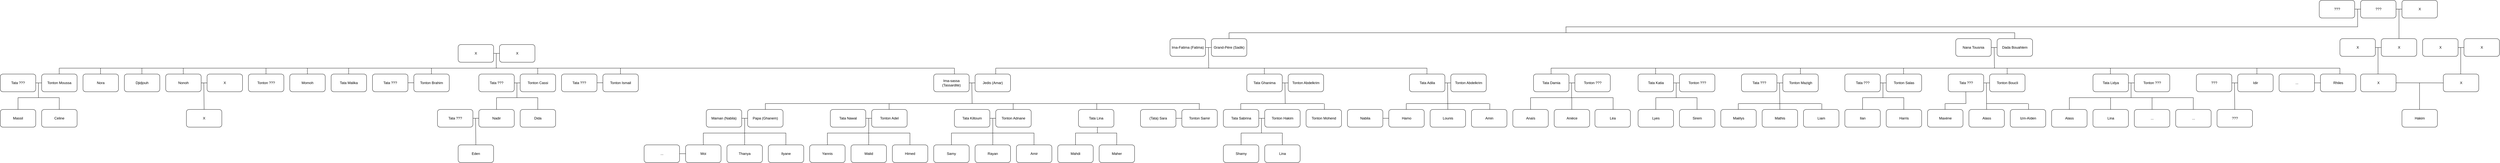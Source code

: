 <mxfile version="28.0.7">
  <diagram name="Page-1" id="BkYGHvHkSKZDxgJ14A1S">
    <mxGraphModel dx="4062" dy="1064" grid="1" gridSize="10" guides="1" tooltips="1" connect="1" arrows="1" fold="1" page="1" pageScale="1" pageWidth="827" pageHeight="1169" math="0" shadow="0">
      <root>
        <mxCell id="0" />
        <mxCell id="1" parent="0" />
        <mxCell id="-aNVaNaORuces1c9qpF5-1" value="Moi" style="rounded=1;whiteSpace=wrap;html=1;" parent="1" vertex="1">
          <mxGeometry x="90" y="620" width="120" height="60" as="geometry" />
        </mxCell>
        <mxCell id="-aNVaNaORuces1c9qpF5-2" value="Thanya" style="rounded=1;whiteSpace=wrap;html=1;" parent="1" vertex="1">
          <mxGeometry x="230" y="620" width="120" height="60" as="geometry" />
        </mxCell>
        <mxCell id="-aNVaNaORuces1c9qpF5-3" value="Ilyane" style="rounded=1;whiteSpace=wrap;html=1;" parent="1" vertex="1">
          <mxGeometry x="370" y="620" width="120" height="60" as="geometry" />
        </mxCell>
        <mxCell id="-aNVaNaORuces1c9qpF5-4" value="Maman (Nabila)" style="whiteSpace=wrap;html=1;rounded=1;" parent="1" vertex="1">
          <mxGeometry x="160" y="500" width="120" height="60" as="geometry" />
        </mxCell>
        <mxCell id="-aNVaNaORuces1c9qpF5-5" value="Papa (Ghanem)" style="whiteSpace=wrap;html=1;rounded=1;" parent="1" vertex="1">
          <mxGeometry x="300" y="500" width="120" height="60" as="geometry" />
        </mxCell>
        <mxCell id="-aNVaNaORuces1c9qpF5-6" value="" style="endArrow=none;html=1;rounded=0;exitX=1;exitY=0.5;exitDx=0;exitDy=0;entryX=0;entryY=0.5;entryDx=0;entryDy=0;" parent="1" source="-aNVaNaORuces1c9qpF5-4" target="-aNVaNaORuces1c9qpF5-5" edge="1">
          <mxGeometry width="50" height="50" relative="1" as="geometry">
            <mxPoint x="270" y="660" as="sourcePoint" />
            <mxPoint x="340" y="590" as="targetPoint" />
          </mxGeometry>
        </mxCell>
        <mxCell id="-aNVaNaORuces1c9qpF5-7" value="" style="endArrow=none;html=1;rounded=0;exitX=0.5;exitY=0;exitDx=0;exitDy=0;" parent="1" source="-aNVaNaORuces1c9qpF5-2" edge="1">
          <mxGeometry width="50" height="50" relative="1" as="geometry">
            <mxPoint x="270" y="660" as="sourcePoint" />
            <mxPoint x="290" y="530" as="targetPoint" />
          </mxGeometry>
        </mxCell>
        <mxCell id="-aNVaNaORuces1c9qpF5-8" value="" style="endArrow=none;html=1;rounded=0;" parent="1" edge="1">
          <mxGeometry width="50" height="50" relative="1" as="geometry">
            <mxPoint x="150" y="580" as="sourcePoint" />
            <mxPoint x="430" y="580" as="targetPoint" />
          </mxGeometry>
        </mxCell>
        <mxCell id="-aNVaNaORuces1c9qpF5-9" value="" style="endArrow=none;html=1;rounded=0;exitX=0.5;exitY=0;exitDx=0;exitDy=0;" parent="1" source="-aNVaNaORuces1c9qpF5-1" edge="1">
          <mxGeometry width="50" height="50" relative="1" as="geometry">
            <mxPoint x="270" y="660" as="sourcePoint" />
            <mxPoint x="150" y="580" as="targetPoint" />
          </mxGeometry>
        </mxCell>
        <mxCell id="-aNVaNaORuces1c9qpF5-10" value="" style="endArrow=none;html=1;rounded=0;exitX=0.5;exitY=0;exitDx=0;exitDy=0;" parent="1" edge="1">
          <mxGeometry width="50" height="50" relative="1" as="geometry">
            <mxPoint x="429.5" y="620" as="sourcePoint" />
            <mxPoint x="429.5" y="580" as="targetPoint" />
          </mxGeometry>
        </mxCell>
        <mxCell id="-aNVaNaORuces1c9qpF5-11" value="Yannis" style="rounded=1;whiteSpace=wrap;html=1;" parent="1" vertex="1">
          <mxGeometry x="510" y="620" width="120" height="60" as="geometry" />
        </mxCell>
        <mxCell id="-aNVaNaORuces1c9qpF5-12" value="Walid" style="rounded=1;whiteSpace=wrap;html=1;" parent="1" vertex="1">
          <mxGeometry x="650" y="620" width="120" height="60" as="geometry" />
        </mxCell>
        <mxCell id="-aNVaNaORuces1c9qpF5-13" value="Himed" style="rounded=1;whiteSpace=wrap;html=1;" parent="1" vertex="1">
          <mxGeometry x="790" y="620" width="120" height="60" as="geometry" />
        </mxCell>
        <mxCell id="-aNVaNaORuces1c9qpF5-14" value="Tata Nawal" style="whiteSpace=wrap;html=1;rounded=1;" parent="1" vertex="1">
          <mxGeometry x="580" y="500" width="120" height="60" as="geometry" />
        </mxCell>
        <mxCell id="-aNVaNaORuces1c9qpF5-15" value="Tonton Adel" style="whiteSpace=wrap;html=1;rounded=1;" parent="1" vertex="1">
          <mxGeometry x="720" y="500" width="120" height="60" as="geometry" />
        </mxCell>
        <mxCell id="-aNVaNaORuces1c9qpF5-16" value="" style="endArrow=none;html=1;rounded=0;exitX=1;exitY=0.5;exitDx=0;exitDy=0;entryX=0;entryY=0.5;entryDx=0;entryDy=0;" parent="1" source="-aNVaNaORuces1c9qpF5-14" target="-aNVaNaORuces1c9qpF5-15" edge="1">
          <mxGeometry width="50" height="50" relative="1" as="geometry">
            <mxPoint x="690" y="660" as="sourcePoint" />
            <mxPoint x="760" y="590" as="targetPoint" />
          </mxGeometry>
        </mxCell>
        <mxCell id="-aNVaNaORuces1c9qpF5-17" value="" style="endArrow=none;html=1;rounded=0;exitX=0.5;exitY=0;exitDx=0;exitDy=0;" parent="1" source="-aNVaNaORuces1c9qpF5-12" edge="1">
          <mxGeometry width="50" height="50" relative="1" as="geometry">
            <mxPoint x="690" y="660" as="sourcePoint" />
            <mxPoint x="710" y="530" as="targetPoint" />
          </mxGeometry>
        </mxCell>
        <mxCell id="-aNVaNaORuces1c9qpF5-18" value="" style="endArrow=none;html=1;rounded=0;" parent="1" edge="1">
          <mxGeometry width="50" height="50" relative="1" as="geometry">
            <mxPoint x="570" y="580" as="sourcePoint" />
            <mxPoint x="850" y="580" as="targetPoint" />
          </mxGeometry>
        </mxCell>
        <mxCell id="-aNVaNaORuces1c9qpF5-19" value="" style="endArrow=none;html=1;rounded=0;exitX=0.5;exitY=0;exitDx=0;exitDy=0;" parent="1" source="-aNVaNaORuces1c9qpF5-11" edge="1">
          <mxGeometry width="50" height="50" relative="1" as="geometry">
            <mxPoint x="690" y="660" as="sourcePoint" />
            <mxPoint x="570" y="580" as="targetPoint" />
          </mxGeometry>
        </mxCell>
        <mxCell id="-aNVaNaORuces1c9qpF5-20" value="" style="endArrow=none;html=1;rounded=0;exitX=0.5;exitY=0;exitDx=0;exitDy=0;" parent="1" edge="1">
          <mxGeometry width="50" height="50" relative="1" as="geometry">
            <mxPoint x="849.5" y="620" as="sourcePoint" />
            <mxPoint x="849.5" y="580" as="targetPoint" />
          </mxGeometry>
        </mxCell>
        <mxCell id="-aNVaNaORuces1c9qpF5-21" value="Samy" style="rounded=1;whiteSpace=wrap;html=1;" parent="1" vertex="1">
          <mxGeometry x="930" y="620" width="120" height="60" as="geometry" />
        </mxCell>
        <mxCell id="-aNVaNaORuces1c9qpF5-22" value="Rayan" style="rounded=1;whiteSpace=wrap;html=1;" parent="1" vertex="1">
          <mxGeometry x="1070" y="620" width="120" height="60" as="geometry" />
        </mxCell>
        <mxCell id="-aNVaNaORuces1c9qpF5-23" value="Amir" style="rounded=1;whiteSpace=wrap;html=1;" parent="1" vertex="1">
          <mxGeometry x="1210" y="620" width="120" height="60" as="geometry" />
        </mxCell>
        <mxCell id="-aNVaNaORuces1c9qpF5-24" value="Tata Kiltoum" style="whiteSpace=wrap;html=1;rounded=1;" parent="1" vertex="1">
          <mxGeometry x="1000" y="500" width="120" height="60" as="geometry" />
        </mxCell>
        <mxCell id="-aNVaNaORuces1c9qpF5-25" value="Tonton Adnane" style="whiteSpace=wrap;html=1;rounded=1;" parent="1" vertex="1">
          <mxGeometry x="1140" y="500" width="120" height="60" as="geometry" />
        </mxCell>
        <mxCell id="-aNVaNaORuces1c9qpF5-26" value="" style="endArrow=none;html=1;rounded=0;exitX=1;exitY=0.5;exitDx=0;exitDy=0;entryX=0;entryY=0.5;entryDx=0;entryDy=0;" parent="1" source="-aNVaNaORuces1c9qpF5-24" target="-aNVaNaORuces1c9qpF5-25" edge="1">
          <mxGeometry width="50" height="50" relative="1" as="geometry">
            <mxPoint x="1110" y="660" as="sourcePoint" />
            <mxPoint x="1180" y="590" as="targetPoint" />
          </mxGeometry>
        </mxCell>
        <mxCell id="-aNVaNaORuces1c9qpF5-27" value="" style="endArrow=none;html=1;rounded=0;exitX=0.5;exitY=0;exitDx=0;exitDy=0;" parent="1" source="-aNVaNaORuces1c9qpF5-22" edge="1">
          <mxGeometry width="50" height="50" relative="1" as="geometry">
            <mxPoint x="1110" y="660" as="sourcePoint" />
            <mxPoint x="1130" y="530" as="targetPoint" />
          </mxGeometry>
        </mxCell>
        <mxCell id="-aNVaNaORuces1c9qpF5-28" value="" style="endArrow=none;html=1;rounded=0;" parent="1" edge="1">
          <mxGeometry width="50" height="50" relative="1" as="geometry">
            <mxPoint x="990" y="580" as="sourcePoint" />
            <mxPoint x="1270" y="580" as="targetPoint" />
          </mxGeometry>
        </mxCell>
        <mxCell id="-aNVaNaORuces1c9qpF5-29" value="" style="endArrow=none;html=1;rounded=0;exitX=0.5;exitY=0;exitDx=0;exitDy=0;" parent="1" source="-aNVaNaORuces1c9qpF5-21" edge="1">
          <mxGeometry width="50" height="50" relative="1" as="geometry">
            <mxPoint x="1110" y="660" as="sourcePoint" />
            <mxPoint x="990" y="580" as="targetPoint" />
          </mxGeometry>
        </mxCell>
        <mxCell id="-aNVaNaORuces1c9qpF5-30" value="" style="endArrow=none;html=1;rounded=0;exitX=0.5;exitY=0;exitDx=0;exitDy=0;" parent="1" edge="1">
          <mxGeometry width="50" height="50" relative="1" as="geometry">
            <mxPoint x="1269.5" y="620" as="sourcePoint" />
            <mxPoint x="1269.5" y="580" as="targetPoint" />
          </mxGeometry>
        </mxCell>
        <mxCell id="-aNVaNaORuces1c9qpF5-31" value="Mahdi" style="rounded=1;whiteSpace=wrap;html=1;" parent="1" vertex="1">
          <mxGeometry x="1350" y="620" width="120" height="60" as="geometry" />
        </mxCell>
        <mxCell id="-aNVaNaORuces1c9qpF5-32" value="Maher" style="rounded=1;whiteSpace=wrap;html=1;" parent="1" vertex="1">
          <mxGeometry x="1490" y="620" width="120" height="60" as="geometry" />
        </mxCell>
        <mxCell id="-aNVaNaORuces1c9qpF5-33" value="Tata Lina" style="whiteSpace=wrap;html=1;rounded=1;" parent="1" vertex="1">
          <mxGeometry x="1420" y="500" width="120" height="60" as="geometry" />
        </mxCell>
        <mxCell id="-aNVaNaORuces1c9qpF5-34" value="" style="endArrow=none;html=1;rounded=0;" parent="1" edge="1">
          <mxGeometry width="50" height="50" relative="1" as="geometry">
            <mxPoint x="1484" y="580" as="sourcePoint" />
            <mxPoint x="1484" y="560" as="targetPoint" />
            <Array as="points" />
          </mxGeometry>
        </mxCell>
        <mxCell id="-aNVaNaORuces1c9qpF5-35" value="" style="endArrow=none;html=1;rounded=0;" parent="1" edge="1">
          <mxGeometry width="50" height="50" relative="1" as="geometry">
            <mxPoint x="1410" y="580" as="sourcePoint" />
            <mxPoint x="1550" y="580" as="targetPoint" />
          </mxGeometry>
        </mxCell>
        <mxCell id="-aNVaNaORuces1c9qpF5-36" value="" style="endArrow=none;html=1;rounded=0;exitX=0.5;exitY=0;exitDx=0;exitDy=0;" parent="1" source="-aNVaNaORuces1c9qpF5-31" edge="1">
          <mxGeometry width="50" height="50" relative="1" as="geometry">
            <mxPoint x="1530" y="660" as="sourcePoint" />
            <mxPoint x="1410" y="580" as="targetPoint" />
          </mxGeometry>
        </mxCell>
        <mxCell id="-aNVaNaORuces1c9qpF5-37" value="" style="endArrow=none;html=1;rounded=0;exitX=0.5;exitY=0;exitDx=0;exitDy=0;" parent="1" edge="1">
          <mxGeometry width="50" height="50" relative="1" as="geometry">
            <mxPoint x="1549.6" y="620" as="sourcePoint" />
            <mxPoint x="1549.6" y="580" as="targetPoint" />
          </mxGeometry>
        </mxCell>
        <mxCell id="-aNVaNaORuces1c9qpF5-38" value="(Tata) Sara" style="whiteSpace=wrap;html=1;rounded=1;" parent="1" vertex="1">
          <mxGeometry x="1630" y="500" width="120" height="60" as="geometry" />
        </mxCell>
        <mxCell id="-aNVaNaORuces1c9qpF5-39" value="Tonton Samir" style="whiteSpace=wrap;html=1;rounded=1;" parent="1" vertex="1">
          <mxGeometry x="1770" y="500" width="120" height="60" as="geometry" />
        </mxCell>
        <mxCell id="-aNVaNaORuces1c9qpF5-40" value="" style="endArrow=none;html=1;rounded=0;exitX=1;exitY=0.5;exitDx=0;exitDy=0;entryX=0;entryY=0.5;entryDx=0;entryDy=0;" parent="1" source="-aNVaNaORuces1c9qpF5-38" target="-aNVaNaORuces1c9qpF5-39" edge="1">
          <mxGeometry width="50" height="50" relative="1" as="geometry">
            <mxPoint x="1740" y="660" as="sourcePoint" />
            <mxPoint x="1810" y="590" as="targetPoint" />
          </mxGeometry>
        </mxCell>
        <mxCell id="-aNVaNaORuces1c9qpF5-41" value="" style="endArrow=none;html=1;rounded=0;" parent="1" edge="1">
          <mxGeometry width="50" height="50" relative="1" as="geometry">
            <mxPoint x="360" y="480" as="sourcePoint" />
            <mxPoint x="1830" y="480" as="targetPoint" />
          </mxGeometry>
        </mxCell>
        <mxCell id="-aNVaNaORuces1c9qpF5-42" value="" style="endArrow=none;html=1;rounded=0;exitX=0.5;exitY=0;exitDx=0;exitDy=0;" parent="1" source="-aNVaNaORuces1c9qpF5-5" edge="1">
          <mxGeometry width="50" height="50" relative="1" as="geometry">
            <mxPoint x="439.5" y="630" as="sourcePoint" />
            <mxPoint x="360" y="480" as="targetPoint" />
          </mxGeometry>
        </mxCell>
        <mxCell id="-aNVaNaORuces1c9qpF5-43" value="" style="endArrow=none;html=1;rounded=0;exitX=0.5;exitY=0;exitDx=0;exitDy=0;" parent="1" edge="1">
          <mxGeometry width="50" height="50" relative="1" as="geometry">
            <mxPoint x="779" y="500" as="sourcePoint" />
            <mxPoint x="779" y="480" as="targetPoint" />
          </mxGeometry>
        </mxCell>
        <mxCell id="-aNVaNaORuces1c9qpF5-44" value="" style="endArrow=none;html=1;rounded=0;exitX=0.5;exitY=0;exitDx=0;exitDy=0;" parent="1" edge="1">
          <mxGeometry width="50" height="50" relative="1" as="geometry">
            <mxPoint x="1199" y="500" as="sourcePoint" />
            <mxPoint x="1199" y="480" as="targetPoint" />
          </mxGeometry>
        </mxCell>
        <mxCell id="-aNVaNaORuces1c9qpF5-45" value="" style="endArrow=none;html=1;rounded=0;exitX=0.5;exitY=0;exitDx=0;exitDy=0;" parent="1" edge="1">
          <mxGeometry width="50" height="50" relative="1" as="geometry">
            <mxPoint x="1482" y="500" as="sourcePoint" />
            <mxPoint x="1482" y="480" as="targetPoint" />
          </mxGeometry>
        </mxCell>
        <mxCell id="-aNVaNaORuces1c9qpF5-46" value="" style="endArrow=none;html=1;rounded=0;exitX=0.5;exitY=0;exitDx=0;exitDy=0;" parent="1" edge="1">
          <mxGeometry width="50" height="50" relative="1" as="geometry">
            <mxPoint x="1829" y="500" as="sourcePoint" />
            <mxPoint x="1829" y="480" as="targetPoint" />
          </mxGeometry>
        </mxCell>
        <mxCell id="-aNVaNaORuces1c9qpF5-47" value="" style="endArrow=none;html=1;rounded=0;" parent="1" edge="1">
          <mxGeometry width="50" height="50" relative="1" as="geometry">
            <mxPoint x="1060" y="480" as="sourcePoint" />
            <mxPoint x="1059" y="410" as="targetPoint" />
          </mxGeometry>
        </mxCell>
        <mxCell id="-aNVaNaORuces1c9qpF5-48" value="Ima-sassa (Tassardite)" style="whiteSpace=wrap;html=1;rounded=1;" parent="1" vertex="1">
          <mxGeometry x="930" y="380" width="120" height="60" as="geometry" />
        </mxCell>
        <mxCell id="-aNVaNaORuces1c9qpF5-49" value="Jedis (Amar)" style="whiteSpace=wrap;html=1;rounded=1;" parent="1" vertex="1">
          <mxGeometry x="1070" y="380" width="120" height="60" as="geometry" />
        </mxCell>
        <mxCell id="-aNVaNaORuces1c9qpF5-50" value="" style="endArrow=none;html=1;rounded=0;exitX=1;exitY=0.5;exitDx=0;exitDy=0;entryX=0;entryY=0.5;entryDx=0;entryDy=0;" parent="1" source="-aNVaNaORuces1c9qpF5-48" target="-aNVaNaORuces1c9qpF5-49" edge="1">
          <mxGeometry width="50" height="50" relative="1" as="geometry">
            <mxPoint x="1040" y="540" as="sourcePoint" />
            <mxPoint x="1110" y="470" as="targetPoint" />
          </mxGeometry>
        </mxCell>
        <mxCell id="-aNVaNaORuces1c9qpF5-51" value="" style="endArrow=none;html=1;rounded=0;" parent="1" edge="1">
          <mxGeometry width="50" height="50" relative="1" as="geometry">
            <mxPoint x="2120" y="480" as="sourcePoint" />
            <mxPoint x="2119" y="410" as="targetPoint" />
          </mxGeometry>
        </mxCell>
        <mxCell id="-aNVaNaORuces1c9qpF5-52" value="Tata Ghanima" style="whiteSpace=wrap;html=1;rounded=1;" parent="1" vertex="1">
          <mxGeometry x="1990" y="380" width="120" height="60" as="geometry" />
        </mxCell>
        <mxCell id="-aNVaNaORuces1c9qpF5-53" value="Tonton Abdelkrim" style="whiteSpace=wrap;html=1;rounded=1;" parent="1" vertex="1">
          <mxGeometry x="2130" y="380" width="120" height="60" as="geometry" />
        </mxCell>
        <mxCell id="-aNVaNaORuces1c9qpF5-54" value="" style="endArrow=none;html=1;rounded=0;exitX=1;exitY=0.5;exitDx=0;exitDy=0;entryX=0;entryY=0.5;entryDx=0;entryDy=0;" parent="1" source="-aNVaNaORuces1c9qpF5-52" target="-aNVaNaORuces1c9qpF5-53" edge="1">
          <mxGeometry width="50" height="50" relative="1" as="geometry">
            <mxPoint x="2100" y="540" as="sourcePoint" />
            <mxPoint x="2170" y="470" as="targetPoint" />
          </mxGeometry>
        </mxCell>
        <mxCell id="-aNVaNaORuces1c9qpF5-55" value="" style="endArrow=none;html=1;rounded=0;" parent="1" edge="1">
          <mxGeometry width="50" height="50" relative="1" as="geometry">
            <mxPoint x="2039.56" y="580" as="sourcePoint" />
            <mxPoint x="2039.56" y="530" as="targetPoint" />
          </mxGeometry>
        </mxCell>
        <mxCell id="-aNVaNaORuces1c9qpF5-56" value="Tata Sabrina" style="whiteSpace=wrap;html=1;rounded=1;" parent="1" vertex="1">
          <mxGeometry x="1910.56" y="500" width="120" height="60" as="geometry" />
        </mxCell>
        <mxCell id="-aNVaNaORuces1c9qpF5-57" value="Tonton Hakim" style="whiteSpace=wrap;html=1;rounded=1;" parent="1" vertex="1">
          <mxGeometry x="2050.56" y="500" width="120" height="60" as="geometry" />
        </mxCell>
        <mxCell id="-aNVaNaORuces1c9qpF5-58" value="" style="endArrow=none;html=1;rounded=0;exitX=1;exitY=0.5;exitDx=0;exitDy=0;entryX=0;entryY=0.5;entryDx=0;entryDy=0;" parent="1" source="-aNVaNaORuces1c9qpF5-56" target="-aNVaNaORuces1c9qpF5-57" edge="1">
          <mxGeometry width="50" height="50" relative="1" as="geometry">
            <mxPoint x="2020.56" y="660" as="sourcePoint" />
            <mxPoint x="2090.56" y="590" as="targetPoint" />
          </mxGeometry>
        </mxCell>
        <mxCell id="-aNVaNaORuces1c9qpF5-59" value="Tonton Mohend" style="whiteSpace=wrap;html=1;rounded=1;" parent="1" vertex="1">
          <mxGeometry x="2190.56" y="500" width="120" height="60" as="geometry" />
        </mxCell>
        <mxCell id="-aNVaNaORuces1c9qpF5-60" value="" style="endArrow=none;html=1;rounded=0;exitX=0.5;exitY=0;exitDx=0;exitDy=0;" parent="1" edge="1">
          <mxGeometry width="50" height="50" relative="1" as="geometry">
            <mxPoint x="2252.56" y="500" as="sourcePoint" />
            <mxPoint x="2252.56" y="480" as="targetPoint" />
          </mxGeometry>
        </mxCell>
        <mxCell id="-aNVaNaORuces1c9qpF5-61" value="" style="endArrow=none;html=1;rounded=0;exitX=0.5;exitY=0;exitDx=0;exitDy=0;" parent="1" edge="1">
          <mxGeometry width="50" height="50" relative="1" as="geometry">
            <mxPoint x="1969.45" y="500" as="sourcePoint" />
            <mxPoint x="1969.45" y="480" as="targetPoint" />
          </mxGeometry>
        </mxCell>
        <mxCell id="-aNVaNaORuces1c9qpF5-62" value="" style="endArrow=none;html=1;rounded=0;" parent="1" edge="1">
          <mxGeometry width="50" height="50" relative="1" as="geometry">
            <mxPoint x="1970" y="480" as="sourcePoint" />
            <mxPoint x="2250.56" y="480" as="targetPoint" />
          </mxGeometry>
        </mxCell>
        <mxCell id="-aNVaNaORuces1c9qpF5-63" value="Shamy" style="rounded=1;whiteSpace=wrap;html=1;" parent="1" vertex="1">
          <mxGeometry x="1910.56" y="620" width="120" height="60" as="geometry" />
        </mxCell>
        <mxCell id="-aNVaNaORuces1c9qpF5-64" value="Lina" style="rounded=1;whiteSpace=wrap;html=1;" parent="1" vertex="1">
          <mxGeometry x="2050.56" y="620" width="120" height="60" as="geometry" />
        </mxCell>
        <mxCell id="-aNVaNaORuces1c9qpF5-65" value="" style="endArrow=none;html=1;rounded=0;" parent="1" edge="1">
          <mxGeometry width="50" height="50" relative="1" as="geometry">
            <mxPoint x="1970.56" y="580" as="sourcePoint" />
            <mxPoint x="2110.56" y="580" as="targetPoint" />
          </mxGeometry>
        </mxCell>
        <mxCell id="-aNVaNaORuces1c9qpF5-66" value="" style="endArrow=none;html=1;rounded=0;exitX=0.5;exitY=0;exitDx=0;exitDy=0;" parent="1" source="-aNVaNaORuces1c9qpF5-63" edge="1">
          <mxGeometry width="50" height="50" relative="1" as="geometry">
            <mxPoint x="2090.56" y="660" as="sourcePoint" />
            <mxPoint x="1970.56" y="580" as="targetPoint" />
          </mxGeometry>
        </mxCell>
        <mxCell id="-aNVaNaORuces1c9qpF5-67" value="" style="endArrow=none;html=1;rounded=0;exitX=0.5;exitY=0;exitDx=0;exitDy=0;" parent="1" edge="1">
          <mxGeometry width="50" height="50" relative="1" as="geometry">
            <mxPoint x="2110.16" y="620" as="sourcePoint" />
            <mxPoint x="2110.16" y="580" as="targetPoint" />
          </mxGeometry>
        </mxCell>
        <mxCell id="-aNVaNaORuces1c9qpF5-68" value="" style="endArrow=none;html=1;rounded=0;exitX=0.5;exitY=0;exitDx=0;exitDy=0;" parent="1" source="-aNVaNaORuces1c9qpF5-75" edge="1">
          <mxGeometry width="50" height="50" relative="1" as="geometry">
            <mxPoint x="2670.56" y="480" as="sourcePoint" />
            <mxPoint x="2669.56" y="410" as="targetPoint" />
          </mxGeometry>
        </mxCell>
        <mxCell id="-aNVaNaORuces1c9qpF5-69" value="Tata Adila" style="whiteSpace=wrap;html=1;rounded=1;" parent="1" vertex="1">
          <mxGeometry x="2540.56" y="380" width="120" height="60" as="geometry" />
        </mxCell>
        <mxCell id="-aNVaNaORuces1c9qpF5-70" value="Tonton Abdelkrim" style="whiteSpace=wrap;html=1;rounded=1;" parent="1" vertex="1">
          <mxGeometry x="2680.56" y="380" width="120" height="60" as="geometry" />
        </mxCell>
        <mxCell id="-aNVaNaORuces1c9qpF5-71" value="" style="endArrow=none;html=1;rounded=0;exitX=1;exitY=0.5;exitDx=0;exitDy=0;entryX=0;entryY=0.5;entryDx=0;entryDy=0;" parent="1" source="-aNVaNaORuces1c9qpF5-69" target="-aNVaNaORuces1c9qpF5-70" edge="1">
          <mxGeometry width="50" height="50" relative="1" as="geometry">
            <mxPoint x="2650.56" y="540" as="sourcePoint" />
            <mxPoint x="2720.56" y="470" as="targetPoint" />
          </mxGeometry>
        </mxCell>
        <mxCell id="-aNVaNaORuces1c9qpF5-72" value="Nabila" style="whiteSpace=wrap;html=1;rounded=1;" parent="1" vertex="1">
          <mxGeometry x="2330.56" y="500" width="120" height="60" as="geometry" />
        </mxCell>
        <mxCell id="-aNVaNaORuces1c9qpF5-73" value="Hamo" style="whiteSpace=wrap;html=1;rounded=1;" parent="1" vertex="1">
          <mxGeometry x="2470.56" y="500" width="120" height="60" as="geometry" />
        </mxCell>
        <mxCell id="-aNVaNaORuces1c9qpF5-74" value="" style="endArrow=none;html=1;rounded=0;exitX=1;exitY=0.5;exitDx=0;exitDy=0;entryX=0;entryY=0.5;entryDx=0;entryDy=0;" parent="1" source="-aNVaNaORuces1c9qpF5-72" target="-aNVaNaORuces1c9qpF5-73" edge="1">
          <mxGeometry width="50" height="50" relative="1" as="geometry">
            <mxPoint x="2440.56" y="660" as="sourcePoint" />
            <mxPoint x="2510.56" y="590" as="targetPoint" />
          </mxGeometry>
        </mxCell>
        <mxCell id="-aNVaNaORuces1c9qpF5-75" value="Lounis" style="whiteSpace=wrap;html=1;rounded=1;" parent="1" vertex="1">
          <mxGeometry x="2610.56" y="500" width="120" height="60" as="geometry" />
        </mxCell>
        <mxCell id="-aNVaNaORuces1c9qpF5-76" value="" style="endArrow=none;html=1;rounded=0;exitX=0.5;exitY=0;exitDx=0;exitDy=0;" parent="1" edge="1">
          <mxGeometry width="50" height="50" relative="1" as="geometry">
            <mxPoint x="2529.79" y="500" as="sourcePoint" />
            <mxPoint x="2529.79" y="480" as="targetPoint" />
          </mxGeometry>
        </mxCell>
        <mxCell id="-aNVaNaORuces1c9qpF5-77" value="" style="endArrow=none;html=1;rounded=0;" parent="1" edge="1">
          <mxGeometry width="50" height="50" relative="1" as="geometry">
            <mxPoint x="2530.56" y="480" as="sourcePoint" />
            <mxPoint x="2810.56" y="480" as="targetPoint" />
          </mxGeometry>
        </mxCell>
        <mxCell id="-aNVaNaORuces1c9qpF5-78" value="Amin" style="whiteSpace=wrap;html=1;rounded=1;" parent="1" vertex="1">
          <mxGeometry x="2750.56" y="500" width="120" height="60" as="geometry" />
        </mxCell>
        <mxCell id="-aNVaNaORuces1c9qpF5-79" value="" style="endArrow=none;html=1;rounded=0;exitX=0.5;exitY=0;exitDx=0;exitDy=0;" parent="1" edge="1">
          <mxGeometry width="50" height="50" relative="1" as="geometry">
            <mxPoint x="2812.56" y="500" as="sourcePoint" />
            <mxPoint x="2812.56" y="480" as="targetPoint" />
          </mxGeometry>
        </mxCell>
        <mxCell id="-aNVaNaORuces1c9qpF5-80" value="" style="endArrow=none;html=1;rounded=0;" parent="1" edge="1">
          <mxGeometry width="50" height="50" relative="1" as="geometry">
            <mxPoint x="1861" y="360" as="sourcePoint" />
            <mxPoint x="1860" y="290" as="targetPoint" />
          </mxGeometry>
        </mxCell>
        <mxCell id="-aNVaNaORuces1c9qpF5-81" value="" style="endArrow=none;html=1;rounded=0;" parent="1" edge="1">
          <mxGeometry width="50" height="50" relative="1" as="geometry">
            <mxPoint x="2600" y="360" as="sourcePoint" />
            <mxPoint x="1140" y="360" as="targetPoint" />
          </mxGeometry>
        </mxCell>
        <mxCell id="-aNVaNaORuces1c9qpF5-82" value="" style="endArrow=none;html=1;rounded=0;exitX=0.5;exitY=0;exitDx=0;exitDy=0;" parent="1" edge="1">
          <mxGeometry width="50" height="50" relative="1" as="geometry">
            <mxPoint x="1140" y="380" as="sourcePoint" />
            <mxPoint x="1140" y="360" as="targetPoint" />
          </mxGeometry>
        </mxCell>
        <mxCell id="-aNVaNaORuces1c9qpF5-83" value="" style="endArrow=none;html=1;rounded=0;exitX=0.5;exitY=0;exitDx=0;exitDy=0;" parent="1" edge="1">
          <mxGeometry width="50" height="50" relative="1" as="geometry">
            <mxPoint x="2049.23" y="380" as="sourcePoint" />
            <mxPoint x="2049.23" y="360" as="targetPoint" />
          </mxGeometry>
        </mxCell>
        <mxCell id="-aNVaNaORuces1c9qpF5-84" value="" style="endArrow=none;html=1;rounded=0;exitX=0.5;exitY=0;exitDx=0;exitDy=0;" parent="1" edge="1">
          <mxGeometry width="50" height="50" relative="1" as="geometry">
            <mxPoint x="2599.79" y="380" as="sourcePoint" />
            <mxPoint x="2599.79" y="360" as="targetPoint" />
          </mxGeometry>
        </mxCell>
        <mxCell id="-aNVaNaORuces1c9qpF5-85" value="Ima-Fatima (Fatima)" style="whiteSpace=wrap;html=1;rounded=1;" parent="1" vertex="1">
          <mxGeometry x="1730" y="260" width="120" height="60" as="geometry" />
        </mxCell>
        <mxCell id="-aNVaNaORuces1c9qpF5-86" value="Grand-Père (Sadik)" style="whiteSpace=wrap;html=1;rounded=1;strokeColor=light-dark(#000000,#FF0000);" parent="1" vertex="1">
          <mxGeometry x="1870" y="260" width="120" height="60" as="geometry" />
        </mxCell>
        <mxCell id="-aNVaNaORuces1c9qpF5-87" value="" style="endArrow=none;html=1;rounded=0;exitX=1;exitY=0.5;exitDx=0;exitDy=0;entryX=0;entryY=0.5;entryDx=0;entryDy=0;" parent="1" source="-aNVaNaORuces1c9qpF5-85" target="-aNVaNaORuces1c9qpF5-86" edge="1">
          <mxGeometry width="50" height="50" relative="1" as="geometry">
            <mxPoint x="1840" y="420" as="sourcePoint" />
            <mxPoint x="1910" y="350" as="targetPoint" />
          </mxGeometry>
        </mxCell>
        <mxCell id="-aNVaNaORuces1c9qpF5-88" value="" style="endArrow=none;html=1;rounded=0;" parent="1" edge="1">
          <mxGeometry width="50" height="50" relative="1" as="geometry">
            <mxPoint x="3089.56" y="460" as="sourcePoint" />
            <mxPoint x="3089.56" y="410" as="targetPoint" />
          </mxGeometry>
        </mxCell>
        <mxCell id="-aNVaNaORuces1c9qpF5-89" value="Tata Damia" style="whiteSpace=wrap;html=1;rounded=1;" parent="1" vertex="1">
          <mxGeometry x="2960.56" y="380" width="120" height="60" as="geometry" />
        </mxCell>
        <mxCell id="-aNVaNaORuces1c9qpF5-90" value="Tonton ???" style="whiteSpace=wrap;html=1;rounded=1;" parent="1" vertex="1">
          <mxGeometry x="3100.56" y="380" width="120" height="60" as="geometry" />
        </mxCell>
        <mxCell id="-aNVaNaORuces1c9qpF5-91" value="" style="endArrow=none;html=1;rounded=0;exitX=1;exitY=0.5;exitDx=0;exitDy=0;entryX=0;entryY=0.5;entryDx=0;entryDy=0;" parent="1" source="-aNVaNaORuces1c9qpF5-89" target="-aNVaNaORuces1c9qpF5-90" edge="1">
          <mxGeometry width="50" height="50" relative="1" as="geometry">
            <mxPoint x="3070.56" y="540" as="sourcePoint" />
            <mxPoint x="3140.56" y="470" as="targetPoint" />
          </mxGeometry>
        </mxCell>
        <mxCell id="-aNVaNaORuces1c9qpF5-92" value="Anaïs" style="rounded=1;whiteSpace=wrap;html=1;" parent="1" vertex="1">
          <mxGeometry x="2890.56" y="500" width="120" height="60" as="geometry" />
        </mxCell>
        <mxCell id="-aNVaNaORuces1c9qpF5-93" value="Anièce" style="rounded=1;whiteSpace=wrap;html=1;" parent="1" vertex="1">
          <mxGeometry x="3030.56" y="500" width="120" height="60" as="geometry" />
        </mxCell>
        <mxCell id="-aNVaNaORuces1c9qpF5-94" value="" style="endArrow=none;html=1;rounded=0;" parent="1" edge="1">
          <mxGeometry width="50" height="50" relative="1" as="geometry">
            <mxPoint x="2950.56" y="460" as="sourcePoint" />
            <mxPoint x="3090.56" y="460" as="targetPoint" />
          </mxGeometry>
        </mxCell>
        <mxCell id="-aNVaNaORuces1c9qpF5-95" value="" style="endArrow=none;html=1;rounded=0;exitX=0.5;exitY=0;exitDx=0;exitDy=0;" parent="1" source="-aNVaNaORuces1c9qpF5-92" edge="1">
          <mxGeometry width="50" height="50" relative="1" as="geometry">
            <mxPoint x="3070.56" y="540" as="sourcePoint" />
            <mxPoint x="2950.56" y="460" as="targetPoint" />
          </mxGeometry>
        </mxCell>
        <mxCell id="-aNVaNaORuces1c9qpF5-96" value="" style="endArrow=none;html=1;rounded=0;exitX=0.5;exitY=0;exitDx=0;exitDy=0;" parent="1" edge="1">
          <mxGeometry width="50" height="50" relative="1" as="geometry">
            <mxPoint x="3090.16" y="500" as="sourcePoint" />
            <mxPoint x="3090.16" y="460" as="targetPoint" />
          </mxGeometry>
        </mxCell>
        <mxCell id="-aNVaNaORuces1c9qpF5-97" value="" style="endArrow=none;html=1;rounded=0;" parent="1" edge="1">
          <mxGeometry width="50" height="50" relative="1" as="geometry">
            <mxPoint x="3443.56" y="460" as="sourcePoint" />
            <mxPoint x="3443.56" y="410" as="targetPoint" />
          </mxGeometry>
        </mxCell>
        <mxCell id="-aNVaNaORuces1c9qpF5-98" value="Tata Katia" style="whiteSpace=wrap;html=1;rounded=1;" parent="1" vertex="1">
          <mxGeometry x="3314.56" y="380" width="120" height="60" as="geometry" />
        </mxCell>
        <mxCell id="-aNVaNaORuces1c9qpF5-99" value="Tonton ???" style="whiteSpace=wrap;html=1;rounded=1;" parent="1" vertex="1">
          <mxGeometry x="3454.56" y="380" width="120" height="60" as="geometry" />
        </mxCell>
        <mxCell id="-aNVaNaORuces1c9qpF5-100" value="" style="endArrow=none;html=1;rounded=0;exitX=1;exitY=0.5;exitDx=0;exitDy=0;entryX=0;entryY=0.5;entryDx=0;entryDy=0;" parent="1" source="-aNVaNaORuces1c9qpF5-98" target="-aNVaNaORuces1c9qpF5-99" edge="1">
          <mxGeometry width="50" height="50" relative="1" as="geometry">
            <mxPoint x="3424.56" y="540" as="sourcePoint" />
            <mxPoint x="3494.56" y="470" as="targetPoint" />
          </mxGeometry>
        </mxCell>
        <mxCell id="-aNVaNaORuces1c9qpF5-101" value="Lyes" style="rounded=1;whiteSpace=wrap;html=1;" parent="1" vertex="1">
          <mxGeometry x="3314.56" y="500" width="120" height="60" as="geometry" />
        </mxCell>
        <mxCell id="-aNVaNaORuces1c9qpF5-102" value="Sirem" style="rounded=1;whiteSpace=wrap;html=1;" parent="1" vertex="1">
          <mxGeometry x="3454.56" y="500" width="120" height="60" as="geometry" />
        </mxCell>
        <mxCell id="-aNVaNaORuces1c9qpF5-103" value="" style="endArrow=none;html=1;rounded=0;" parent="1" edge="1">
          <mxGeometry width="50" height="50" relative="1" as="geometry">
            <mxPoint x="3374.56" y="460" as="sourcePoint" />
            <mxPoint x="3514.56" y="460" as="targetPoint" />
          </mxGeometry>
        </mxCell>
        <mxCell id="-aNVaNaORuces1c9qpF5-104" value="" style="endArrow=none;html=1;rounded=0;exitX=0.5;exitY=0;exitDx=0;exitDy=0;" parent="1" source="-aNVaNaORuces1c9qpF5-101" edge="1">
          <mxGeometry width="50" height="50" relative="1" as="geometry">
            <mxPoint x="3494.56" y="540" as="sourcePoint" />
            <mxPoint x="3374.56" y="460" as="targetPoint" />
          </mxGeometry>
        </mxCell>
        <mxCell id="-aNVaNaORuces1c9qpF5-105" value="" style="endArrow=none;html=1;rounded=0;exitX=0.5;exitY=0;exitDx=0;exitDy=0;" parent="1" edge="1">
          <mxGeometry width="50" height="50" relative="1" as="geometry">
            <mxPoint x="3514.16" y="500" as="sourcePoint" />
            <mxPoint x="3514.16" y="460" as="targetPoint" />
          </mxGeometry>
        </mxCell>
        <mxCell id="-aNVaNaORuces1c9qpF5-106" value="" style="endArrow=none;html=1;rounded=0;" parent="1" edge="1">
          <mxGeometry width="50" height="50" relative="1" as="geometry">
            <mxPoint x="4143.56" y="460" as="sourcePoint" />
            <mxPoint x="4143.56" y="410" as="targetPoint" />
          </mxGeometry>
        </mxCell>
        <mxCell id="-aNVaNaORuces1c9qpF5-107" value="Tata ???" style="whiteSpace=wrap;html=1;rounded=1;" parent="1" vertex="1">
          <mxGeometry x="4014.56" y="380" width="120" height="60" as="geometry" />
        </mxCell>
        <mxCell id="-aNVaNaORuces1c9qpF5-108" value="Tonton Salas" style="whiteSpace=wrap;html=1;rounded=1;" parent="1" vertex="1">
          <mxGeometry x="4154.56" y="380" width="120" height="60" as="geometry" />
        </mxCell>
        <mxCell id="-aNVaNaORuces1c9qpF5-109" value="" style="endArrow=none;html=1;rounded=0;exitX=1;exitY=0.5;exitDx=0;exitDy=0;entryX=0;entryY=0.5;entryDx=0;entryDy=0;" parent="1" source="-aNVaNaORuces1c9qpF5-107" target="-aNVaNaORuces1c9qpF5-108" edge="1">
          <mxGeometry width="50" height="50" relative="1" as="geometry">
            <mxPoint x="4124.56" y="540" as="sourcePoint" />
            <mxPoint x="4194.56" y="470" as="targetPoint" />
          </mxGeometry>
        </mxCell>
        <mxCell id="-aNVaNaORuces1c9qpF5-110" value="Ilan" style="rounded=1;whiteSpace=wrap;html=1;" parent="1" vertex="1">
          <mxGeometry x="4014.56" y="500" width="120" height="60" as="geometry" />
        </mxCell>
        <mxCell id="-aNVaNaORuces1c9qpF5-111" value="Harris" style="rounded=1;whiteSpace=wrap;html=1;" parent="1" vertex="1">
          <mxGeometry x="4154.56" y="500" width="120" height="60" as="geometry" />
        </mxCell>
        <mxCell id="-aNVaNaORuces1c9qpF5-112" value="" style="endArrow=none;html=1;rounded=0;" parent="1" edge="1">
          <mxGeometry width="50" height="50" relative="1" as="geometry">
            <mxPoint x="4074.56" y="460" as="sourcePoint" />
            <mxPoint x="4214.56" y="460" as="targetPoint" />
          </mxGeometry>
        </mxCell>
        <mxCell id="-aNVaNaORuces1c9qpF5-113" value="" style="endArrow=none;html=1;rounded=0;exitX=0.5;exitY=0;exitDx=0;exitDy=0;" parent="1" source="-aNVaNaORuces1c9qpF5-110" edge="1">
          <mxGeometry width="50" height="50" relative="1" as="geometry">
            <mxPoint x="4194.56" y="540" as="sourcePoint" />
            <mxPoint x="4074.56" y="460" as="targetPoint" />
          </mxGeometry>
        </mxCell>
        <mxCell id="-aNVaNaORuces1c9qpF5-114" value="" style="endArrow=none;html=1;rounded=0;exitX=0.5;exitY=0;exitDx=0;exitDy=0;" parent="1" edge="1">
          <mxGeometry width="50" height="50" relative="1" as="geometry">
            <mxPoint x="4214.16" y="500" as="sourcePoint" />
            <mxPoint x="4214.16" y="460" as="targetPoint" />
          </mxGeometry>
        </mxCell>
        <mxCell id="-aNVaNaORuces1c9qpF5-115" value="" style="endArrow=none;html=1;rounded=0;exitX=0.5;exitY=0;exitDx=0;exitDy=0;" parent="1" source="-aNVaNaORuces1c9qpF5-120" edge="1">
          <mxGeometry width="50" height="50" relative="1" as="geometry">
            <mxPoint x="4494.56" y="480" as="sourcePoint" />
            <mxPoint x="4493.56" y="410" as="targetPoint" />
          </mxGeometry>
        </mxCell>
        <mxCell id="-aNVaNaORuces1c9qpF5-116" value="Tata ???" style="whiteSpace=wrap;html=1;rounded=1;" parent="1" vertex="1">
          <mxGeometry x="4364.56" y="380" width="120" height="60" as="geometry" />
        </mxCell>
        <mxCell id="-aNVaNaORuces1c9qpF5-117" value="Tonton Boucli" style="whiteSpace=wrap;html=1;rounded=1;" parent="1" vertex="1">
          <mxGeometry x="4504.56" y="380" width="120" height="60" as="geometry" />
        </mxCell>
        <mxCell id="-aNVaNaORuces1c9qpF5-118" value="" style="endArrow=none;html=1;rounded=0;exitX=1;exitY=0.5;exitDx=0;exitDy=0;entryX=0;entryY=0.5;entryDx=0;entryDy=0;" parent="1" source="-aNVaNaORuces1c9qpF5-116" target="-aNVaNaORuces1c9qpF5-117" edge="1">
          <mxGeometry width="50" height="50" relative="1" as="geometry">
            <mxPoint x="4474.56" y="540" as="sourcePoint" />
            <mxPoint x="4544.56" y="470" as="targetPoint" />
          </mxGeometry>
        </mxCell>
        <mxCell id="-aNVaNaORuces1c9qpF5-119" value="Maxène" style="whiteSpace=wrap;html=1;rounded=1;" parent="1" vertex="1">
          <mxGeometry x="4294.56" y="500" width="120" height="60" as="geometry" />
        </mxCell>
        <mxCell id="-aNVaNaORuces1c9qpF5-120" value="Alass" style="whiteSpace=wrap;html=1;rounded=1;" parent="1" vertex="1">
          <mxGeometry x="4434.56" y="500" width="120" height="60" as="geometry" />
        </mxCell>
        <mxCell id="-aNVaNaORuces1c9qpF5-121" value="" style="endArrow=none;html=1;rounded=0;exitX=0.5;exitY=0;exitDx=0;exitDy=0;" parent="1" edge="1">
          <mxGeometry width="50" height="50" relative="1" as="geometry">
            <mxPoint x="4353.79" y="500" as="sourcePoint" />
            <mxPoint x="4353.79" y="480" as="targetPoint" />
          </mxGeometry>
        </mxCell>
        <mxCell id="-aNVaNaORuces1c9qpF5-122" value="" style="endArrow=none;html=1;rounded=0;" parent="1" edge="1">
          <mxGeometry width="50" height="50" relative="1" as="geometry">
            <mxPoint x="4494.56" y="480" as="sourcePoint" />
            <mxPoint x="4634.56" y="480" as="targetPoint" />
          </mxGeometry>
        </mxCell>
        <mxCell id="-aNVaNaORuces1c9qpF5-123" value="Izm-Aïden" style="whiteSpace=wrap;html=1;rounded=1;" parent="1" vertex="1">
          <mxGeometry x="4574.56" y="500" width="120" height="60" as="geometry" />
        </mxCell>
        <mxCell id="-aNVaNaORuces1c9qpF5-124" value="" style="endArrow=none;html=1;rounded=0;exitX=0.5;exitY=0;exitDx=0;exitDy=0;" parent="1" edge="1">
          <mxGeometry width="50" height="50" relative="1" as="geometry">
            <mxPoint x="4636.56" y="500" as="sourcePoint" />
            <mxPoint x="4636.56" y="480" as="targetPoint" />
          </mxGeometry>
        </mxCell>
        <mxCell id="-aNVaNaORuces1c9qpF5-125" value="" style="endArrow=none;html=1;rounded=0;exitX=0.5;exitY=0;exitDx=0;exitDy=0;" parent="1" source="-aNVaNaORuces1c9qpF5-130" edge="1">
          <mxGeometry width="50" height="50" relative="1" as="geometry">
            <mxPoint x="3794.56" y="480" as="sourcePoint" />
            <mxPoint x="3793.56" y="410" as="targetPoint" />
          </mxGeometry>
        </mxCell>
        <mxCell id="-aNVaNaORuces1c9qpF5-126" value="Tata ???" style="whiteSpace=wrap;html=1;rounded=1;" parent="1" vertex="1">
          <mxGeometry x="3664.56" y="380" width="120" height="60" as="geometry" />
        </mxCell>
        <mxCell id="-aNVaNaORuces1c9qpF5-127" value="Tonton Mazigh" style="whiteSpace=wrap;html=1;rounded=1;" parent="1" vertex="1">
          <mxGeometry x="3804.56" y="380" width="120" height="60" as="geometry" />
        </mxCell>
        <mxCell id="-aNVaNaORuces1c9qpF5-128" value="" style="endArrow=none;html=1;rounded=0;exitX=1;exitY=0.5;exitDx=0;exitDy=0;entryX=0;entryY=0.5;entryDx=0;entryDy=0;" parent="1" source="-aNVaNaORuces1c9qpF5-126" target="-aNVaNaORuces1c9qpF5-127" edge="1">
          <mxGeometry width="50" height="50" relative="1" as="geometry">
            <mxPoint x="3774.56" y="540" as="sourcePoint" />
            <mxPoint x="3844.56" y="470" as="targetPoint" />
          </mxGeometry>
        </mxCell>
        <mxCell id="-aNVaNaORuces1c9qpF5-129" value="Maëlys" style="whiteSpace=wrap;html=1;rounded=1;" parent="1" vertex="1">
          <mxGeometry x="3594.56" y="500" width="120" height="60" as="geometry" />
        </mxCell>
        <mxCell id="-aNVaNaORuces1c9qpF5-130" value="Mathis" style="whiteSpace=wrap;html=1;rounded=1;" parent="1" vertex="1">
          <mxGeometry x="3734.56" y="500" width="120" height="60" as="geometry" />
        </mxCell>
        <mxCell id="-aNVaNaORuces1c9qpF5-131" value="" style="endArrow=none;html=1;rounded=0;exitX=0.5;exitY=0;exitDx=0;exitDy=0;" parent="1" edge="1">
          <mxGeometry width="50" height="50" relative="1" as="geometry">
            <mxPoint x="3653.79" y="500" as="sourcePoint" />
            <mxPoint x="3653.79" y="480" as="targetPoint" />
          </mxGeometry>
        </mxCell>
        <mxCell id="-aNVaNaORuces1c9qpF5-132" value="" style="endArrow=none;html=1;rounded=0;" parent="1" edge="1">
          <mxGeometry width="50" height="50" relative="1" as="geometry">
            <mxPoint x="3654.56" y="480" as="sourcePoint" />
            <mxPoint x="3934.56" y="480" as="targetPoint" />
          </mxGeometry>
        </mxCell>
        <mxCell id="-aNVaNaORuces1c9qpF5-133" value="Liam" style="whiteSpace=wrap;html=1;rounded=1;" parent="1" vertex="1">
          <mxGeometry x="3874.56" y="500" width="120" height="60" as="geometry" />
        </mxCell>
        <mxCell id="-aNVaNaORuces1c9qpF5-134" value="" style="endArrow=none;html=1;rounded=0;exitX=0.5;exitY=0;exitDx=0;exitDy=0;" parent="1" edge="1">
          <mxGeometry width="50" height="50" relative="1" as="geometry">
            <mxPoint x="3936.56" y="500" as="sourcePoint" />
            <mxPoint x="3936.56" y="480" as="targetPoint" />
          </mxGeometry>
        </mxCell>
        <mxCell id="-aNVaNaORuces1c9qpF5-135" value="" style="endArrow=none;html=1;rounded=0;" parent="1" edge="1">
          <mxGeometry width="50" height="50" relative="1" as="geometry">
            <mxPoint x="4354.56" y="480" as="sourcePoint" />
            <mxPoint x="4424.56" y="480" as="targetPoint" />
          </mxGeometry>
        </mxCell>
        <mxCell id="-aNVaNaORuces1c9qpF5-136" value="" style="endArrow=none;html=1;rounded=0;" parent="1" edge="1">
          <mxGeometry width="50" height="50" relative="1" as="geometry">
            <mxPoint x="4424.56" y="480" as="sourcePoint" />
            <mxPoint x="4424.06" y="440" as="targetPoint" />
          </mxGeometry>
        </mxCell>
        <mxCell id="-aNVaNaORuces1c9qpF5-137" value="" style="endArrow=none;html=1;rounded=0;" parent="1" edge="1">
          <mxGeometry width="50" height="50" relative="1" as="geometry">
            <mxPoint x="4983.56" y="460" as="sourcePoint" />
            <mxPoint x="4983.56" y="410" as="targetPoint" />
          </mxGeometry>
        </mxCell>
        <mxCell id="-aNVaNaORuces1c9qpF5-138" value="Tata Lidya" style="whiteSpace=wrap;html=1;rounded=1;" parent="1" vertex="1">
          <mxGeometry x="4854.56" y="380" width="120" height="60" as="geometry" />
        </mxCell>
        <mxCell id="-aNVaNaORuces1c9qpF5-139" value="Tonton ???" style="whiteSpace=wrap;html=1;rounded=1;" parent="1" vertex="1">
          <mxGeometry x="4994.56" y="380" width="120" height="60" as="geometry" />
        </mxCell>
        <mxCell id="-aNVaNaORuces1c9qpF5-140" value="" style="endArrow=none;html=1;rounded=0;exitX=1;exitY=0.5;exitDx=0;exitDy=0;entryX=0;entryY=0.5;entryDx=0;entryDy=0;" parent="1" source="-aNVaNaORuces1c9qpF5-138" target="-aNVaNaORuces1c9qpF5-139" edge="1">
          <mxGeometry width="50" height="50" relative="1" as="geometry">
            <mxPoint x="4964.56" y="540" as="sourcePoint" />
            <mxPoint x="5034.56" y="470" as="targetPoint" />
          </mxGeometry>
        </mxCell>
        <mxCell id="-aNVaNaORuces1c9qpF5-141" value="Alass" style="rounded=1;whiteSpace=wrap;html=1;" parent="1" vertex="1">
          <mxGeometry x="4714.56" y="500" width="120" height="60" as="geometry" />
        </mxCell>
        <mxCell id="-aNVaNaORuces1c9qpF5-142" value="Lina" style="rounded=1;whiteSpace=wrap;html=1;" parent="1" vertex="1">
          <mxGeometry x="4854.56" y="500" width="120" height="60" as="geometry" />
        </mxCell>
        <mxCell id="-aNVaNaORuces1c9qpF5-143" value="" style="endArrow=none;html=1;rounded=0;" parent="1" edge="1">
          <mxGeometry width="50" height="50" relative="1" as="geometry">
            <mxPoint x="4774.56" y="460" as="sourcePoint" />
            <mxPoint x="4984.56" y="460" as="targetPoint" />
          </mxGeometry>
        </mxCell>
        <mxCell id="-aNVaNaORuces1c9qpF5-144" value="" style="endArrow=none;html=1;rounded=0;exitX=0.5;exitY=0;exitDx=0;exitDy=0;" parent="1" source="-aNVaNaORuces1c9qpF5-141" edge="1">
          <mxGeometry width="50" height="50" relative="1" as="geometry">
            <mxPoint x="4894.56" y="540" as="sourcePoint" />
            <mxPoint x="4774.56" y="460" as="targetPoint" />
          </mxGeometry>
        </mxCell>
        <mxCell id="-aNVaNaORuces1c9qpF5-145" value="" style="endArrow=none;html=1;rounded=0;exitX=0.5;exitY=0;exitDx=0;exitDy=0;" parent="1" edge="1">
          <mxGeometry width="50" height="50" relative="1" as="geometry">
            <mxPoint x="4914.16" y="500" as="sourcePoint" />
            <mxPoint x="4914.16" y="460" as="targetPoint" />
          </mxGeometry>
        </mxCell>
        <mxCell id="-aNVaNaORuces1c9qpF5-146" value="" style="endArrow=none;html=1;rounded=0;exitX=0.5;exitY=0;exitDx=0;exitDy=0;" parent="1" source="-aNVaNaORuces1c9qpF5-150" edge="1">
          <mxGeometry width="50" height="50" relative="1" as="geometry">
            <mxPoint x="5334.56" y="480" as="sourcePoint" />
            <mxPoint x="5333.56" y="410" as="targetPoint" />
          </mxGeometry>
        </mxCell>
        <mxCell id="-aNVaNaORuces1c9qpF5-147" value="???" style="whiteSpace=wrap;html=1;rounded=1;" parent="1" vertex="1">
          <mxGeometry x="5204.56" y="380" width="120" height="60" as="geometry" />
        </mxCell>
        <mxCell id="-aNVaNaORuces1c9qpF5-148" value="Idir" style="whiteSpace=wrap;html=1;rounded=1;" parent="1" vertex="1">
          <mxGeometry x="5344.56" y="380" width="120" height="60" as="geometry" />
        </mxCell>
        <mxCell id="-aNVaNaORuces1c9qpF5-149" value="" style="endArrow=none;html=1;rounded=0;exitX=1;exitY=0.5;exitDx=0;exitDy=0;entryX=0;entryY=0.5;entryDx=0;entryDy=0;" parent="1" source="-aNVaNaORuces1c9qpF5-147" target="-aNVaNaORuces1c9qpF5-148" edge="1">
          <mxGeometry width="50" height="50" relative="1" as="geometry">
            <mxPoint x="5314.56" y="540" as="sourcePoint" />
            <mxPoint x="5384.56" y="470" as="targetPoint" />
          </mxGeometry>
        </mxCell>
        <mxCell id="-aNVaNaORuces1c9qpF5-150" value="???" style="whiteSpace=wrap;html=1;rounded=1;" parent="1" vertex="1">
          <mxGeometry x="5274.56" y="500" width="120" height="60" as="geometry" />
        </mxCell>
        <mxCell id="-aNVaNaORuces1c9qpF5-151" value="..." style="whiteSpace=wrap;html=1;rounded=1;" parent="1" vertex="1">
          <mxGeometry x="5484.56" y="380" width="120" height="60" as="geometry" />
        </mxCell>
        <mxCell id="-aNVaNaORuces1c9qpF5-152" value="Rhiles" style="whiteSpace=wrap;html=1;rounded=1;" parent="1" vertex="1">
          <mxGeometry x="5624.56" y="380" width="120" height="60" as="geometry" />
        </mxCell>
        <mxCell id="-aNVaNaORuces1c9qpF5-153" value="" style="endArrow=none;html=1;rounded=0;exitX=1;exitY=0.5;exitDx=0;exitDy=0;entryX=0;entryY=0.5;entryDx=0;entryDy=0;" parent="1" source="-aNVaNaORuces1c9qpF5-151" target="-aNVaNaORuces1c9qpF5-152" edge="1">
          <mxGeometry width="50" height="50" relative="1" as="geometry">
            <mxPoint x="5594.56" y="540" as="sourcePoint" />
            <mxPoint x="5664.56" y="470" as="targetPoint" />
          </mxGeometry>
        </mxCell>
        <mxCell id="-aNVaNaORuces1c9qpF5-154" value="" style="endArrow=none;html=1;rounded=0;" parent="1" edge="1">
          <mxGeometry width="50" height="50" relative="1" as="geometry">
            <mxPoint x="3020" y="360" as="sourcePoint" />
            <mxPoint x="5690.56" y="360" as="targetPoint" />
          </mxGeometry>
        </mxCell>
        <mxCell id="-aNVaNaORuces1c9qpF5-155" value="" style="endArrow=none;html=1;rounded=0;exitX=0.549;exitY=0.001;exitDx=0;exitDy=0;exitPerimeter=0;" parent="1" source="-aNVaNaORuces1c9qpF5-152" edge="1">
          <mxGeometry width="50" height="50" relative="1" as="geometry">
            <mxPoint x="5574.56" y="320" as="sourcePoint" />
            <mxPoint x="5690.56" y="360" as="targetPoint" />
            <Array as="points">
              <mxPoint x="5690.56" y="370" />
            </Array>
          </mxGeometry>
        </mxCell>
        <mxCell id="-aNVaNaORuces1c9qpF5-156" value="" style="endArrow=none;html=1;rounded=0;exitX=0.5;exitY=0;exitDx=0;exitDy=0;" parent="1" edge="1">
          <mxGeometry width="50" height="50" relative="1" as="geometry">
            <mxPoint x="5409.56" y="380" as="sourcePoint" />
            <mxPoint x="5409.56" y="360" as="targetPoint" />
          </mxGeometry>
        </mxCell>
        <mxCell id="-aNVaNaORuces1c9qpF5-157" value="" style="endArrow=none;html=1;rounded=0;exitX=0.5;exitY=0;exitDx=0;exitDy=0;" parent="1" edge="1">
          <mxGeometry width="50" height="50" relative="1" as="geometry">
            <mxPoint x="4913.45" y="380" as="sourcePoint" />
            <mxPoint x="4913.45" y="360" as="targetPoint" />
          </mxGeometry>
        </mxCell>
        <mxCell id="-aNVaNaORuces1c9qpF5-158" value="" style="endArrow=none;html=1;rounded=0;exitX=0.5;exitY=0;exitDx=0;exitDy=0;" parent="1" edge="1">
          <mxGeometry width="50" height="50" relative="1" as="geometry">
            <mxPoint x="3864.06" y="380" as="sourcePoint" />
            <mxPoint x="3864.06" y="360" as="targetPoint" />
          </mxGeometry>
        </mxCell>
        <mxCell id="-aNVaNaORuces1c9qpF5-159" value="" style="endArrow=none;html=1;rounded=0;exitX=0.5;exitY=0;exitDx=0;exitDy=0;" parent="1" edge="1">
          <mxGeometry width="50" height="50" relative="1" as="geometry">
            <mxPoint x="4564.06" y="380" as="sourcePoint" />
            <mxPoint x="4564.06" y="360" as="targetPoint" />
          </mxGeometry>
        </mxCell>
        <mxCell id="-aNVaNaORuces1c9qpF5-160" value="" style="endArrow=none;html=1;rounded=0;exitX=0.5;exitY=0;exitDx=0;exitDy=0;" parent="1" edge="1">
          <mxGeometry width="50" height="50" relative="1" as="geometry">
            <mxPoint x="4213.45" y="380" as="sourcePoint" />
            <mxPoint x="4213.45" y="360" as="targetPoint" />
          </mxGeometry>
        </mxCell>
        <mxCell id="-aNVaNaORuces1c9qpF5-161" value="" style="endArrow=none;html=1;rounded=0;exitX=0.5;exitY=0;exitDx=0;exitDy=0;" parent="1" edge="1">
          <mxGeometry width="50" height="50" relative="1" as="geometry">
            <mxPoint x="3020.06" y="380" as="sourcePoint" />
            <mxPoint x="3020.06" y="360" as="targetPoint" />
          </mxGeometry>
        </mxCell>
        <mxCell id="-aNVaNaORuces1c9qpF5-162" value="" style="endArrow=none;html=1;rounded=0;exitX=0.5;exitY=0;exitDx=0;exitDy=0;" parent="1" edge="1">
          <mxGeometry width="50" height="50" relative="1" as="geometry">
            <mxPoint x="3374.06" y="380" as="sourcePoint" />
            <mxPoint x="3374.06" y="360" as="targetPoint" />
          </mxGeometry>
        </mxCell>
        <mxCell id="-aNVaNaORuces1c9qpF5-163" value="" style="endArrow=none;html=1;rounded=0;" parent="1" edge="1">
          <mxGeometry width="50" height="50" relative="1" as="geometry">
            <mxPoint x="4521" y="360" as="sourcePoint" />
            <mxPoint x="4520" y="290" as="targetPoint" />
          </mxGeometry>
        </mxCell>
        <mxCell id="-aNVaNaORuces1c9qpF5-164" value="Nana Tousnia" style="whiteSpace=wrap;html=1;rounded=1;" parent="1" vertex="1">
          <mxGeometry x="4390" y="260" width="120" height="60" as="geometry" />
        </mxCell>
        <mxCell id="-aNVaNaORuces1c9qpF5-165" value="Dada Bouahlem" style="whiteSpace=wrap;html=1;rounded=1;" parent="1" vertex="1">
          <mxGeometry x="4530" y="260" width="120" height="60" as="geometry" />
        </mxCell>
        <mxCell id="-aNVaNaORuces1c9qpF5-166" value="" style="endArrow=none;html=1;rounded=0;exitX=1;exitY=0.5;exitDx=0;exitDy=0;entryX=0;entryY=0.5;entryDx=0;entryDy=0;" parent="1" source="-aNVaNaORuces1c9qpF5-164" target="-aNVaNaORuces1c9qpF5-165" edge="1">
          <mxGeometry width="50" height="50" relative="1" as="geometry">
            <mxPoint x="4500" y="420" as="sourcePoint" />
            <mxPoint x="4570" y="350" as="targetPoint" />
          </mxGeometry>
        </mxCell>
        <mxCell id="-aNVaNaORuces1c9qpF5-167" value="" style="endArrow=none;html=1;rounded=0;" parent="1" edge="1">
          <mxGeometry width="50" height="50" relative="1" as="geometry">
            <mxPoint x="1930" y="240" as="sourcePoint" />
            <mxPoint x="4590" y="240" as="targetPoint" />
          </mxGeometry>
        </mxCell>
        <mxCell id="-aNVaNaORuces1c9qpF5-168" value="" style="endArrow=none;html=1;rounded=0;exitX=0.5;exitY=0;exitDx=0;exitDy=0;" parent="1" edge="1">
          <mxGeometry width="50" height="50" relative="1" as="geometry">
            <mxPoint x="1929.78" y="260" as="sourcePoint" />
            <mxPoint x="1929.78" y="240" as="targetPoint" />
          </mxGeometry>
        </mxCell>
        <mxCell id="-aNVaNaORuces1c9qpF5-169" value="" style="endArrow=none;html=1;rounded=0;exitX=0.5;exitY=0;exitDx=0;exitDy=0;" parent="1" edge="1">
          <mxGeometry width="50" height="50" relative="1" as="geometry">
            <mxPoint x="4589.72" y="260" as="sourcePoint" />
            <mxPoint x="4589.72" y="240" as="targetPoint" />
          </mxGeometry>
        </mxCell>
        <mxCell id="-aNVaNaORuces1c9qpF5-170" value="" style="endArrow=none;html=1;rounded=0;exitX=0.5;exitY=0;exitDx=0;exitDy=0;" parent="1" edge="1">
          <mxGeometry width="50" height="50" relative="1" as="geometry">
            <mxPoint x="3070.56" y="240" as="sourcePoint" />
            <mxPoint x="3070.56" y="220" as="targetPoint" />
          </mxGeometry>
        </mxCell>
        <mxCell id="-aNVaNaORuces1c9qpF5-171" value="" style="endArrow=none;html=1;rounded=0;" parent="1" edge="1">
          <mxGeometry width="50" height="50" relative="1" as="geometry">
            <mxPoint x="3069.56" y="220" as="sourcePoint" />
            <mxPoint x="5750.56" y="220" as="targetPoint" />
          </mxGeometry>
        </mxCell>
        <mxCell id="-aNVaNaORuces1c9qpF5-172" value="???" style="whiteSpace=wrap;html=1;rounded=1;strokeColor=light-dark(#000000,#FF0000);" parent="1" vertex="1">
          <mxGeometry x="5620.56" y="130" width="120" height="60" as="geometry" />
        </mxCell>
        <mxCell id="-aNVaNaORuces1c9qpF5-173" value="???" style="whiteSpace=wrap;html=1;rounded=1;strokeColor=light-dark(#000000,#FF0000);" parent="1" vertex="1">
          <mxGeometry x="5760.56" y="130" width="120" height="60" as="geometry" />
        </mxCell>
        <mxCell id="-aNVaNaORuces1c9qpF5-174" value="" style="endArrow=none;html=1;rounded=0;exitX=1;exitY=0.5;exitDx=0;exitDy=0;entryX=0;entryY=0.5;entryDx=0;entryDy=0;" parent="1" source="-aNVaNaORuces1c9qpF5-172" target="-aNVaNaORuces1c9qpF5-173" edge="1">
          <mxGeometry width="50" height="50" relative="1" as="geometry">
            <mxPoint x="5730.56" y="290" as="sourcePoint" />
            <mxPoint x="5800.56" y="220" as="targetPoint" />
          </mxGeometry>
        </mxCell>
        <mxCell id="-aNVaNaORuces1c9qpF5-175" value="X" style="whiteSpace=wrap;html=1;rounded=1;strokeColor=light-dark(#000000,#FF0000);" parent="1" vertex="1">
          <mxGeometry x="5900.56" y="130" width="120" height="60" as="geometry" />
        </mxCell>
        <mxCell id="-aNVaNaORuces1c9qpF5-176" value="" style="endArrow=none;html=1;rounded=0;exitX=1;exitY=0.5;exitDx=0;exitDy=0;entryX=0;entryY=0.5;entryDx=0;entryDy=0;" parent="1" target="-aNVaNaORuces1c9qpF5-175" edge="1">
          <mxGeometry width="50" height="50" relative="1" as="geometry">
            <mxPoint x="5880.56" y="160" as="sourcePoint" />
            <mxPoint x="5940.56" y="220" as="targetPoint" />
          </mxGeometry>
        </mxCell>
        <mxCell id="-aNVaNaORuces1c9qpF5-177" value="" style="endArrow=none;html=1;rounded=0;" parent="1" edge="1">
          <mxGeometry width="50" height="50" relative="1" as="geometry">
            <mxPoint x="5750.56" y="220" as="sourcePoint" />
            <mxPoint x="5750.56" y="160" as="targetPoint" />
          </mxGeometry>
        </mxCell>
        <mxCell id="-aNVaNaORuces1c9qpF5-178" value="" style="endArrow=none;html=1;rounded=0;exitX=0.5;exitY=0;exitDx=0;exitDy=0;" parent="1" source="-aNVaNaORuces1c9qpF5-180" edge="1">
          <mxGeometry width="50" height="50" relative="1" as="geometry">
            <mxPoint x="5890.56" y="220" as="sourcePoint" />
            <mxPoint x="5890.56" y="160" as="targetPoint" />
          </mxGeometry>
        </mxCell>
        <mxCell id="-aNVaNaORuces1c9qpF5-179" value="X" style="whiteSpace=wrap;html=1;rounded=1;strokeColor=light-dark(#000000,#FF0000);" parent="1" vertex="1">
          <mxGeometry x="5690.56" y="260" width="120" height="60" as="geometry" />
        </mxCell>
        <mxCell id="-aNVaNaORuces1c9qpF5-180" value="X" style="whiteSpace=wrap;html=1;rounded=1;strokeColor=light-dark(#000000,#FF0000);" parent="1" vertex="1">
          <mxGeometry x="5830.56" y="260" width="120" height="60" as="geometry" />
        </mxCell>
        <mxCell id="-aNVaNaORuces1c9qpF5-181" value="" style="endArrow=none;html=1;rounded=0;exitX=1;exitY=0.5;exitDx=0;exitDy=0;entryX=0;entryY=0.5;entryDx=0;entryDy=0;" parent="1" source="-aNVaNaORuces1c9qpF5-179" target="-aNVaNaORuces1c9qpF5-180" edge="1">
          <mxGeometry width="50" height="50" relative="1" as="geometry">
            <mxPoint x="5800.56" y="420" as="sourcePoint" />
            <mxPoint x="5870.56" y="350" as="targetPoint" />
          </mxGeometry>
        </mxCell>
        <mxCell id="-aNVaNaORuces1c9qpF5-182" value="X" style="whiteSpace=wrap;html=1;rounded=1;strokeColor=light-dark(#000000,#FF0000);" parent="1" vertex="1">
          <mxGeometry x="5970.56" y="260" width="120" height="60" as="geometry" />
        </mxCell>
        <mxCell id="-aNVaNaORuces1c9qpF5-183" value="X" style="whiteSpace=wrap;html=1;rounded=1;strokeColor=light-dark(#000000,#FF0000);" parent="1" vertex="1">
          <mxGeometry x="6110.56" y="260" width="120" height="60" as="geometry" />
        </mxCell>
        <mxCell id="-aNVaNaORuces1c9qpF5-184" value="" style="endArrow=none;html=1;rounded=0;exitX=1;exitY=0.5;exitDx=0;exitDy=0;entryX=0;entryY=0.5;entryDx=0;entryDy=0;" parent="1" source="-aNVaNaORuces1c9qpF5-182" edge="1">
          <mxGeometry width="50" height="50" relative="1" as="geometry">
            <mxPoint x="6080.56" y="420" as="sourcePoint" />
            <mxPoint x="6110.56" y="290" as="targetPoint" />
          </mxGeometry>
        </mxCell>
        <mxCell id="-aNVaNaORuces1c9qpF5-185" value="" style="endArrow=none;html=1;rounded=0;" parent="1" edge="1">
          <mxGeometry width="50" height="50" relative="1" as="geometry">
            <mxPoint x="5819.56" y="380" as="sourcePoint" />
            <mxPoint x="5819.56" y="290" as="targetPoint" />
          </mxGeometry>
        </mxCell>
        <mxCell id="-aNVaNaORuces1c9qpF5-186" value="X" style="whiteSpace=wrap;html=1;rounded=1;strokeColor=light-dark(#000000,#FF0000);" parent="1" vertex="1">
          <mxGeometry x="5760.56" y="380" width="120" height="60" as="geometry" />
        </mxCell>
        <mxCell id="-aNVaNaORuces1c9qpF5-187" value="" style="endArrow=none;html=1;rounded=0;" parent="1" edge="1">
          <mxGeometry width="50" height="50" relative="1" as="geometry">
            <mxPoint x="6099.56" y="380" as="sourcePoint" />
            <mxPoint x="6099.56" y="290" as="targetPoint" />
          </mxGeometry>
        </mxCell>
        <mxCell id="-aNVaNaORuces1c9qpF5-188" value="X" style="whiteSpace=wrap;html=1;rounded=1;strokeColor=light-dark(#000000,#FF0000);" parent="1" vertex="1">
          <mxGeometry x="6040.56" y="380" width="120" height="60" as="geometry" />
        </mxCell>
        <mxCell id="-aNVaNaORuces1c9qpF5-189" value="" style="endArrow=none;html=1;rounded=0;exitX=1;exitY=0.5;exitDx=0;exitDy=0;entryX=0;entryY=0.5;entryDx=0;entryDy=0;" parent="1" target="-aNVaNaORuces1c9qpF5-188" edge="1">
          <mxGeometry width="50" height="50" relative="1" as="geometry">
            <mxPoint x="5880.56" y="409.71" as="sourcePoint" />
            <mxPoint x="5900.56" y="409.71" as="targetPoint" />
          </mxGeometry>
        </mxCell>
        <mxCell id="-aNVaNaORuces1c9qpF5-190" value="Hakim" style="whiteSpace=wrap;html=1;rounded=1;" parent="1" vertex="1">
          <mxGeometry x="5900.56" y="500" width="120" height="60" as="geometry" />
        </mxCell>
        <mxCell id="-aNVaNaORuces1c9qpF5-191" value="" style="endArrow=none;html=1;rounded=0;" parent="1" edge="1">
          <mxGeometry width="50" height="50" relative="1" as="geometry">
            <mxPoint x="5960.11" y="500" as="sourcePoint" />
            <mxPoint x="5960.11" y="410" as="targetPoint" />
          </mxGeometry>
        </mxCell>
        <mxCell id="LmE0WjoQhm7mr-wWnkkB-1" value="Léa" style="rounded=1;whiteSpace=wrap;html=1;" parent="1" vertex="1">
          <mxGeometry x="3168.56" y="500" width="120" height="60" as="geometry" />
        </mxCell>
        <mxCell id="LmE0WjoQhm7mr-wWnkkB-2" value="..." style="rounded=1;whiteSpace=wrap;html=1;" parent="1" vertex="1">
          <mxGeometry x="4994.56" y="500" width="120" height="60" as="geometry" />
        </mxCell>
        <mxCell id="LmE0WjoQhm7mr-wWnkkB-3" value="..." style="rounded=1;whiteSpace=wrap;html=1;" parent="1" vertex="1">
          <mxGeometry x="5134.56" y="500" width="120" height="60" as="geometry" />
        </mxCell>
        <mxCell id="LmE0WjoQhm7mr-wWnkkB-4" value="" style="endArrow=none;html=1;rounded=0;" parent="1" edge="1">
          <mxGeometry width="50" height="50" relative="1" as="geometry">
            <mxPoint x="4984.56" y="460" as="sourcePoint" />
            <mxPoint x="5194.56" y="460" as="targetPoint" />
          </mxGeometry>
        </mxCell>
        <mxCell id="LmE0WjoQhm7mr-wWnkkB-5" value="" style="endArrow=none;html=1;rounded=0;exitX=0.5;exitY=0;exitDx=0;exitDy=0;" parent="1" source="LmE0WjoQhm7mr-wWnkkB-2" edge="1">
          <mxGeometry width="50" height="50" relative="1" as="geometry">
            <mxPoint x="5174.56" y="540" as="sourcePoint" />
            <mxPoint x="5054.56" y="460" as="targetPoint" />
          </mxGeometry>
        </mxCell>
        <mxCell id="LmE0WjoQhm7mr-wWnkkB-6" value="" style="endArrow=none;html=1;rounded=0;exitX=0.5;exitY=0;exitDx=0;exitDy=0;" parent="1" edge="1">
          <mxGeometry width="50" height="50" relative="1" as="geometry">
            <mxPoint x="5194.16" y="500" as="sourcePoint" />
            <mxPoint x="5194.16" y="460" as="targetPoint" />
          </mxGeometry>
        </mxCell>
        <mxCell id="LmE0WjoQhm7mr-wWnkkB-7" value="..." style="whiteSpace=wrap;html=1;rounded=1;" parent="1" vertex="1">
          <mxGeometry x="-50.44" y="620" width="120" height="60" as="geometry" />
        </mxCell>
        <mxCell id="LmE0WjoQhm7mr-wWnkkB-8" value="" style="endArrow=none;html=1;rounded=0;exitX=1;exitY=0.5;exitDx=0;exitDy=0;entryX=0;entryY=0.5;entryDx=0;entryDy=0;" parent="1" source="LmE0WjoQhm7mr-wWnkkB-7" edge="1">
          <mxGeometry width="50" height="50" relative="1" as="geometry">
            <mxPoint x="59.56" y="780" as="sourcePoint" />
            <mxPoint x="90.0" y="650" as="targetPoint" />
          </mxGeometry>
        </mxCell>
        <mxCell id="LmE0WjoQhm7mr-wWnkkB-9" value="" style="endArrow=none;html=1;rounded=0;" parent="1" edge="1">
          <mxGeometry width="50" height="50" relative="1" as="geometry">
            <mxPoint x="3090.56" y="460" as="sourcePoint" />
            <mxPoint x="3230.56" y="460" as="targetPoint" />
          </mxGeometry>
        </mxCell>
        <mxCell id="LmE0WjoQhm7mr-wWnkkB-10" value="" style="endArrow=none;html=1;rounded=0;" parent="1" edge="1">
          <mxGeometry width="50" height="50" relative="1" as="geometry">
            <mxPoint x="3230" y="500" as="sourcePoint" />
            <mxPoint x="3230" y="460" as="targetPoint" />
          </mxGeometry>
        </mxCell>
        <mxCell id="LmE0WjoQhm7mr-wWnkkB-11" value="Djidjouh" style="whiteSpace=wrap;html=1;rounded=1;" parent="1" vertex="1">
          <mxGeometry x="-1810" y="380" width="120" height="60" as="geometry" />
        </mxCell>
        <mxCell id="LmE0WjoQhm7mr-wWnkkB-12" value="Nonoh" style="whiteSpace=wrap;html=1;rounded=1;" parent="1" vertex="1">
          <mxGeometry x="-1670" y="380" width="120" height="60" as="geometry" />
        </mxCell>
        <mxCell id="LmE0WjoQhm7mr-wWnkkB-13" value="Tata ???" style="whiteSpace=wrap;html=1;rounded=1;" parent="1" vertex="1">
          <mxGeometry x="-2230" y="380" width="120" height="60" as="geometry" />
        </mxCell>
        <mxCell id="LmE0WjoQhm7mr-wWnkkB-14" value="Tonton Cassi" style="whiteSpace=wrap;html=1;rounded=1;" parent="1" vertex="1">
          <mxGeometry x="-470" y="380" width="120" height="60" as="geometry" />
        </mxCell>
        <mxCell id="LmE0WjoQhm7mr-wWnkkB-15" value="&lt;div&gt;Nora&lt;/div&gt;" style="whiteSpace=wrap;html=1;rounded=1;" parent="1" vertex="1">
          <mxGeometry x="-1950" y="380" width="120" height="60" as="geometry" />
        </mxCell>
        <mxCell id="LmE0WjoQhm7mr-wWnkkB-18" value="Tonton ???" style="whiteSpace=wrap;html=1;rounded=1;" parent="1" vertex="1">
          <mxGeometry x="-1390" y="380" width="120" height="60" as="geometry" />
        </mxCell>
        <mxCell id="LmE0WjoQhm7mr-wWnkkB-19" value="Momoh" style="whiteSpace=wrap;html=1;rounded=1;" parent="1" vertex="1">
          <mxGeometry x="-1250" y="380" width="120" height="60" as="geometry" />
        </mxCell>
        <mxCell id="LmE0WjoQhm7mr-wWnkkB-22" value="Tata ???" style="whiteSpace=wrap;html=1;rounded=1;" parent="1" vertex="1">
          <mxGeometry x="-330" y="380" width="120" height="60" as="geometry" />
        </mxCell>
        <mxCell id="LmE0WjoQhm7mr-wWnkkB-23" value="Tonton Brahim" style="whiteSpace=wrap;html=1;rounded=1;" parent="1" vertex="1">
          <mxGeometry x="-830" y="380" width="120" height="60" as="geometry" />
        </mxCell>
        <mxCell id="LmE0WjoQhm7mr-wWnkkB-24" value="" style="endArrow=none;html=1;rounded=0;" parent="1" edge="1">
          <mxGeometry width="50" height="50" relative="1" as="geometry">
            <mxPoint x="-2101" y="460" as="sourcePoint" />
            <mxPoint x="-2101" y="410" as="targetPoint" />
          </mxGeometry>
        </mxCell>
        <mxCell id="LmE0WjoQhm7mr-wWnkkB-25" value="Tonton Moussa" style="whiteSpace=wrap;html=1;rounded=1;" parent="1" vertex="1">
          <mxGeometry x="-2090" y="380" width="120" height="60" as="geometry" />
        </mxCell>
        <mxCell id="LmE0WjoQhm7mr-wWnkkB-26" value="" style="endArrow=none;html=1;rounded=0;exitX=1;exitY=0.5;exitDx=0;exitDy=0;entryX=0;entryY=0.5;entryDx=0;entryDy=0;" parent="1" target="LmE0WjoQhm7mr-wWnkkB-25" edge="1">
          <mxGeometry width="50" height="50" relative="1" as="geometry">
            <mxPoint x="-2109.56" y="410" as="sourcePoint" />
            <mxPoint x="-2050" y="470" as="targetPoint" />
          </mxGeometry>
        </mxCell>
        <mxCell id="LmE0WjoQhm7mr-wWnkkB-27" value="Massil" style="rounded=1;whiteSpace=wrap;html=1;" parent="1" vertex="1">
          <mxGeometry x="-2230" y="500" width="120" height="60" as="geometry" />
        </mxCell>
        <mxCell id="LmE0WjoQhm7mr-wWnkkB-28" value="Celine" style="rounded=1;whiteSpace=wrap;html=1;" parent="1" vertex="1">
          <mxGeometry x="-2090" y="500" width="120" height="60" as="geometry" />
        </mxCell>
        <mxCell id="LmE0WjoQhm7mr-wWnkkB-29" value="" style="endArrow=none;html=1;rounded=0;" parent="1" edge="1">
          <mxGeometry width="50" height="50" relative="1" as="geometry">
            <mxPoint x="-2170" y="460" as="sourcePoint" />
            <mxPoint x="-2030" y="460" as="targetPoint" />
          </mxGeometry>
        </mxCell>
        <mxCell id="LmE0WjoQhm7mr-wWnkkB-30" value="" style="endArrow=none;html=1;rounded=0;exitX=0.5;exitY=0;exitDx=0;exitDy=0;" parent="1" source="LmE0WjoQhm7mr-wWnkkB-27" edge="1">
          <mxGeometry width="50" height="50" relative="1" as="geometry">
            <mxPoint x="-2050" y="540" as="sourcePoint" />
            <mxPoint x="-2170" y="460" as="targetPoint" />
          </mxGeometry>
        </mxCell>
        <mxCell id="LmE0WjoQhm7mr-wWnkkB-31" value="" style="endArrow=none;html=1;rounded=0;exitX=0.5;exitY=0;exitDx=0;exitDy=0;" parent="1" edge="1">
          <mxGeometry width="50" height="50" relative="1" as="geometry">
            <mxPoint x="-2030.4" y="500" as="sourcePoint" />
            <mxPoint x="-2030.4" y="460" as="targetPoint" />
          </mxGeometry>
        </mxCell>
        <mxCell id="LmE0WjoQhm7mr-wWnkkB-32" value="Tata ???" style="whiteSpace=wrap;html=1;rounded=1;" parent="1" vertex="1">
          <mxGeometry x="-610" y="380" width="120" height="60" as="geometry" />
        </mxCell>
        <mxCell id="LmE0WjoQhm7mr-wWnkkB-33" value="" style="endArrow=none;html=1;rounded=0;" parent="1" edge="1">
          <mxGeometry width="50" height="50" relative="1" as="geometry">
            <mxPoint x="-481" y="460" as="sourcePoint" />
            <mxPoint x="-481" y="410" as="targetPoint" />
          </mxGeometry>
        </mxCell>
        <mxCell id="LmE0WjoQhm7mr-wWnkkB-34" value="" style="endArrow=none;html=1;rounded=0;exitX=1;exitY=0.5;exitDx=0;exitDy=0;entryX=0;entryY=0.5;entryDx=0;entryDy=0;" parent="1" edge="1">
          <mxGeometry width="50" height="50" relative="1" as="geometry">
            <mxPoint x="-489.56" y="410" as="sourcePoint" />
            <mxPoint x="-470" y="410" as="targetPoint" />
          </mxGeometry>
        </mxCell>
        <mxCell id="LmE0WjoQhm7mr-wWnkkB-35" value="Nadir" style="rounded=1;whiteSpace=wrap;html=1;" parent="1" vertex="1">
          <mxGeometry x="-610" y="500" width="120" height="60" as="geometry" />
        </mxCell>
        <mxCell id="LmE0WjoQhm7mr-wWnkkB-36" value="Dida" style="rounded=1;whiteSpace=wrap;html=1;" parent="1" vertex="1">
          <mxGeometry x="-470" y="500" width="120" height="60" as="geometry" />
        </mxCell>
        <mxCell id="LmE0WjoQhm7mr-wWnkkB-37" value="" style="endArrow=none;html=1;rounded=0;" parent="1" edge="1">
          <mxGeometry width="50" height="50" relative="1" as="geometry">
            <mxPoint x="-550" y="460" as="sourcePoint" />
            <mxPoint x="-410" y="460" as="targetPoint" />
          </mxGeometry>
        </mxCell>
        <mxCell id="LmE0WjoQhm7mr-wWnkkB-38" value="" style="endArrow=none;html=1;rounded=0;exitX=0.5;exitY=0;exitDx=0;exitDy=0;" parent="1" source="LmE0WjoQhm7mr-wWnkkB-35" edge="1">
          <mxGeometry width="50" height="50" relative="1" as="geometry">
            <mxPoint x="-430" y="540" as="sourcePoint" />
            <mxPoint x="-550" y="460" as="targetPoint" />
          </mxGeometry>
        </mxCell>
        <mxCell id="LmE0WjoQhm7mr-wWnkkB-39" value="" style="endArrow=none;html=1;rounded=0;exitX=0.5;exitY=0;exitDx=0;exitDy=0;" parent="1" edge="1">
          <mxGeometry width="50" height="50" relative="1" as="geometry">
            <mxPoint x="-410.4" y="500" as="sourcePoint" />
            <mxPoint x="-410.4" y="460" as="targetPoint" />
          </mxGeometry>
        </mxCell>
        <mxCell id="LmE0WjoQhm7mr-wWnkkB-40" value="" style="endArrow=none;html=1;rounded=0;exitX=0.5;exitY=0;exitDx=0;exitDy=0;" parent="1" source="LmE0WjoQhm7mr-wWnkkB-43" edge="1">
          <mxGeometry width="50" height="50" relative="1" as="geometry">
            <mxPoint x="-620" y="600" as="sourcePoint" />
            <mxPoint x="-621" y="530" as="targetPoint" />
          </mxGeometry>
        </mxCell>
        <mxCell id="LmE0WjoQhm7mr-wWnkkB-41" value="Tata ???" style="whiteSpace=wrap;html=1;rounded=1;" parent="1" vertex="1">
          <mxGeometry x="-750" y="500" width="120" height="60" as="geometry" />
        </mxCell>
        <mxCell id="LmE0WjoQhm7mr-wWnkkB-42" value="" style="endArrow=none;html=1;rounded=0;exitX=1;exitY=0.5;exitDx=0;exitDy=0;entryX=0;entryY=0.5;entryDx=0;entryDy=0;" parent="1" source="LmE0WjoQhm7mr-wWnkkB-41" edge="1">
          <mxGeometry width="50" height="50" relative="1" as="geometry">
            <mxPoint x="-640" y="660" as="sourcePoint" />
            <mxPoint x="-609.56" y="530" as="targetPoint" />
          </mxGeometry>
        </mxCell>
        <mxCell id="LmE0WjoQhm7mr-wWnkkB-43" value="Eden" style="whiteSpace=wrap;html=1;rounded=1;" parent="1" vertex="1">
          <mxGeometry x="-680" y="620" width="120" height="60" as="geometry" />
        </mxCell>
        <mxCell id="LmE0WjoQhm7mr-wWnkkB-44" value="X" style="rounded=1;whiteSpace=wrap;html=1;strokeColor=light-dark(#000000,#FF0000);" parent="1" vertex="1">
          <mxGeometry x="-1530" y="380" width="120" height="60" as="geometry" />
        </mxCell>
        <mxCell id="LmE0WjoQhm7mr-wWnkkB-45" value="" style="endArrow=none;html=1;rounded=0;exitX=0.5;exitY=0;exitDx=0;exitDy=0;" parent="1" source="LmE0WjoQhm7mr-wWnkkB-47" edge="1">
          <mxGeometry width="50" height="50" relative="1" as="geometry">
            <mxPoint x="-1540" y="480" as="sourcePoint" />
            <mxPoint x="-1541" y="410" as="targetPoint" />
          </mxGeometry>
        </mxCell>
        <mxCell id="LmE0WjoQhm7mr-wWnkkB-46" value="" style="endArrow=none;html=1;rounded=0;exitX=1;exitY=0.5;exitDx=0;exitDy=0;entryX=0;entryY=0.5;entryDx=0;entryDy=0;" parent="1" edge="1">
          <mxGeometry width="50" height="50" relative="1" as="geometry">
            <mxPoint x="-1550" y="410" as="sourcePoint" />
            <mxPoint x="-1529.56" y="410" as="targetPoint" />
          </mxGeometry>
        </mxCell>
        <mxCell id="LmE0WjoQhm7mr-wWnkkB-47" value="X" style="whiteSpace=wrap;html=1;rounded=1;" parent="1" vertex="1">
          <mxGeometry x="-1600" y="500" width="120" height="60" as="geometry" />
        </mxCell>
        <mxCell id="LmE0WjoQhm7mr-wWnkkB-48" value="X" style="whiteSpace=wrap;html=1;rounded=1;strokeColor=light-dark(#000000,#FF0000);" parent="1" vertex="1">
          <mxGeometry x="-540" y="280" width="120" height="60" as="geometry" />
        </mxCell>
        <mxCell id="LmE0WjoQhm7mr-wWnkkB-49" value="X" style="whiteSpace=wrap;html=1;rounded=1;strokeColor=light-dark(#000000,#FF0000);" parent="1" vertex="1">
          <mxGeometry x="-680" y="280" width="120" height="60" as="geometry" />
        </mxCell>
        <mxCell id="LmE0WjoQhm7mr-wWnkkB-50" value="" style="endArrow=none;html=1;rounded=0;" parent="1" edge="1">
          <mxGeometry width="50" height="50" relative="1" as="geometry">
            <mxPoint x="-551" y="360" as="sourcePoint" />
            <mxPoint x="-551" y="310" as="targetPoint" />
          </mxGeometry>
        </mxCell>
        <mxCell id="LmE0WjoQhm7mr-wWnkkB-51" value="" style="endArrow=none;html=1;rounded=0;exitX=1;exitY=0.5;exitDx=0;exitDy=0;entryX=0;entryY=0.5;entryDx=0;entryDy=0;" parent="1" edge="1">
          <mxGeometry width="50" height="50" relative="1" as="geometry">
            <mxPoint x="-559.56" y="310" as="sourcePoint" />
            <mxPoint x="-540" y="310" as="targetPoint" />
          </mxGeometry>
        </mxCell>
        <mxCell id="LmE0WjoQhm7mr-wWnkkB-52" value="Tonton Ismail" style="whiteSpace=wrap;html=1;rounded=1;" parent="1" vertex="1">
          <mxGeometry x="-190" y="380" width="120" height="60" as="geometry" />
        </mxCell>
        <mxCell id="LmE0WjoQhm7mr-wWnkkB-53" value="Tata Malika" style="whiteSpace=wrap;html=1;rounded=1;strokeColor=light-dark(#000000,#FF0000);" parent="1" vertex="1">
          <mxGeometry x="-1110" y="380" width="120" height="60" as="geometry" />
        </mxCell>
        <mxCell id="LmE0WjoQhm7mr-wWnkkB-54" value="" style="endArrow=none;html=1;rounded=0;exitX=1;exitY=0.5;exitDx=0;exitDy=0;entryX=0;entryY=0.5;entryDx=0;entryDy=0;" parent="1" edge="1">
          <mxGeometry width="50" height="50" relative="1" as="geometry">
            <mxPoint x="-210.44" y="409.52" as="sourcePoint" />
            <mxPoint x="-190.0" y="409.52" as="targetPoint" />
          </mxGeometry>
        </mxCell>
        <mxCell id="LmE0WjoQhm7mr-wWnkkB-56" value="Tata ???" style="whiteSpace=wrap;html=1;rounded=1;" parent="1" vertex="1">
          <mxGeometry x="-970" y="380" width="120" height="60" as="geometry" />
        </mxCell>
        <mxCell id="LmE0WjoQhm7mr-wWnkkB-57" value="" style="endArrow=none;html=1;rounded=0;exitX=1;exitY=0.5;exitDx=0;exitDy=0;entryX=0;entryY=0.5;entryDx=0;entryDy=0;" parent="1" edge="1">
          <mxGeometry width="50" height="50" relative="1" as="geometry">
            <mxPoint x="-850.44" y="409.52" as="sourcePoint" />
            <mxPoint x="-830.0" y="409.52" as="targetPoint" />
          </mxGeometry>
        </mxCell>
        <mxCell id="LmE0WjoQhm7mr-wWnkkB-58" value="" style="endArrow=none;html=1;rounded=0;" parent="1" edge="1">
          <mxGeometry width="50" height="50" relative="1" as="geometry">
            <mxPoint x="-2030" y="360" as="sourcePoint" />
            <mxPoint x="1000" y="360" as="targetPoint" />
          </mxGeometry>
        </mxCell>
        <mxCell id="LmE0WjoQhm7mr-wWnkkB-59" value="" style="endArrow=none;html=1;rounded=0;exitX=0.5;exitY=0;exitDx=0;exitDy=0;" parent="1" edge="1">
          <mxGeometry width="50" height="50" relative="1" as="geometry">
            <mxPoint x="1000" y="380" as="sourcePoint" />
            <mxPoint x="1000" y="360" as="targetPoint" />
          </mxGeometry>
        </mxCell>
        <mxCell id="LmE0WjoQhm7mr-wWnkkB-60" value="" style="endArrow=none;html=1;rounded=0;exitX=0.5;exitY=0;exitDx=0;exitDy=0;" parent="1" edge="1">
          <mxGeometry width="50" height="50" relative="1" as="geometry">
            <mxPoint x="-130.48" y="380" as="sourcePoint" />
            <mxPoint x="-130.48" y="360" as="targetPoint" />
          </mxGeometry>
        </mxCell>
        <mxCell id="LmE0WjoQhm7mr-wWnkkB-61" value="" style="endArrow=none;html=1;rounded=0;exitX=0.5;exitY=0;exitDx=0;exitDy=0;" parent="1" edge="1">
          <mxGeometry width="50" height="50" relative="1" as="geometry">
            <mxPoint x="-410.48" y="380" as="sourcePoint" />
            <mxPoint x="-410.48" y="360" as="targetPoint" />
          </mxGeometry>
        </mxCell>
        <mxCell id="LmE0WjoQhm7mr-wWnkkB-62" value="" style="endArrow=none;html=1;rounded=0;exitX=0.5;exitY=0;exitDx=0;exitDy=0;" parent="1" edge="1">
          <mxGeometry width="50" height="50" relative="1" as="geometry">
            <mxPoint x="-770.48" y="380" as="sourcePoint" />
            <mxPoint x="-770.48" y="360" as="targetPoint" />
          </mxGeometry>
        </mxCell>
        <mxCell id="LmE0WjoQhm7mr-wWnkkB-63" value="" style="endArrow=none;html=1;rounded=0;exitX=0.5;exitY=0;exitDx=0;exitDy=0;" parent="1" edge="1">
          <mxGeometry width="50" height="50" relative="1" as="geometry">
            <mxPoint x="-1050.48" y="380" as="sourcePoint" />
            <mxPoint x="-1050.48" y="360" as="targetPoint" />
          </mxGeometry>
        </mxCell>
        <mxCell id="LmE0WjoQhm7mr-wWnkkB-64" value="" style="endArrow=none;html=1;rounded=0;exitX=0.5;exitY=0;exitDx=0;exitDy=0;" parent="1" edge="1">
          <mxGeometry width="50" height="50" relative="1" as="geometry">
            <mxPoint x="-1190.48" y="380" as="sourcePoint" />
            <mxPoint x="-1190.48" y="360" as="targetPoint" />
          </mxGeometry>
        </mxCell>
        <mxCell id="LmE0WjoQhm7mr-wWnkkB-65" value="" style="endArrow=none;html=1;rounded=0;exitX=0.5;exitY=0;exitDx=0;exitDy=0;" parent="1" edge="1">
          <mxGeometry width="50" height="50" relative="1" as="geometry">
            <mxPoint x="-1330.48" y="380" as="sourcePoint" />
            <mxPoint x="-1330.48" y="360" as="targetPoint" />
          </mxGeometry>
        </mxCell>
        <mxCell id="LmE0WjoQhm7mr-wWnkkB-66" value="" style="endArrow=none;html=1;rounded=0;exitX=0.5;exitY=0;exitDx=0;exitDy=0;" parent="1" edge="1">
          <mxGeometry width="50" height="50" relative="1" as="geometry">
            <mxPoint x="-1890.59" y="380" as="sourcePoint" />
            <mxPoint x="-1890.59" y="360" as="targetPoint" />
          </mxGeometry>
        </mxCell>
        <mxCell id="LmE0WjoQhm7mr-wWnkkB-67" value="" style="endArrow=none;html=1;rounded=0;exitX=0.5;exitY=0;exitDx=0;exitDy=0;" parent="1" edge="1">
          <mxGeometry width="50" height="50" relative="1" as="geometry">
            <mxPoint x="-2030.59" y="380" as="sourcePoint" />
            <mxPoint x="-2030.59" y="360" as="targetPoint" />
          </mxGeometry>
        </mxCell>
        <mxCell id="LmE0WjoQhm7mr-wWnkkB-68" value="" style="endArrow=none;html=1;rounded=0;exitX=0.5;exitY=0;exitDx=0;exitDy=0;" parent="1" edge="1">
          <mxGeometry width="50" height="50" relative="1" as="geometry">
            <mxPoint x="-1750.59" y="380" as="sourcePoint" />
            <mxPoint x="-1750.59" y="360" as="targetPoint" />
          </mxGeometry>
        </mxCell>
        <mxCell id="LmE0WjoQhm7mr-wWnkkB-69" value="" style="endArrow=none;html=1;rounded=0;exitX=0.5;exitY=0;exitDx=0;exitDy=0;" parent="1" edge="1">
          <mxGeometry width="50" height="50" relative="1" as="geometry">
            <mxPoint x="-1610.59" y="380" as="sourcePoint" />
            <mxPoint x="-1610.59" y="360" as="targetPoint" />
          </mxGeometry>
        </mxCell>
      </root>
    </mxGraphModel>
  </diagram>
</mxfile>

